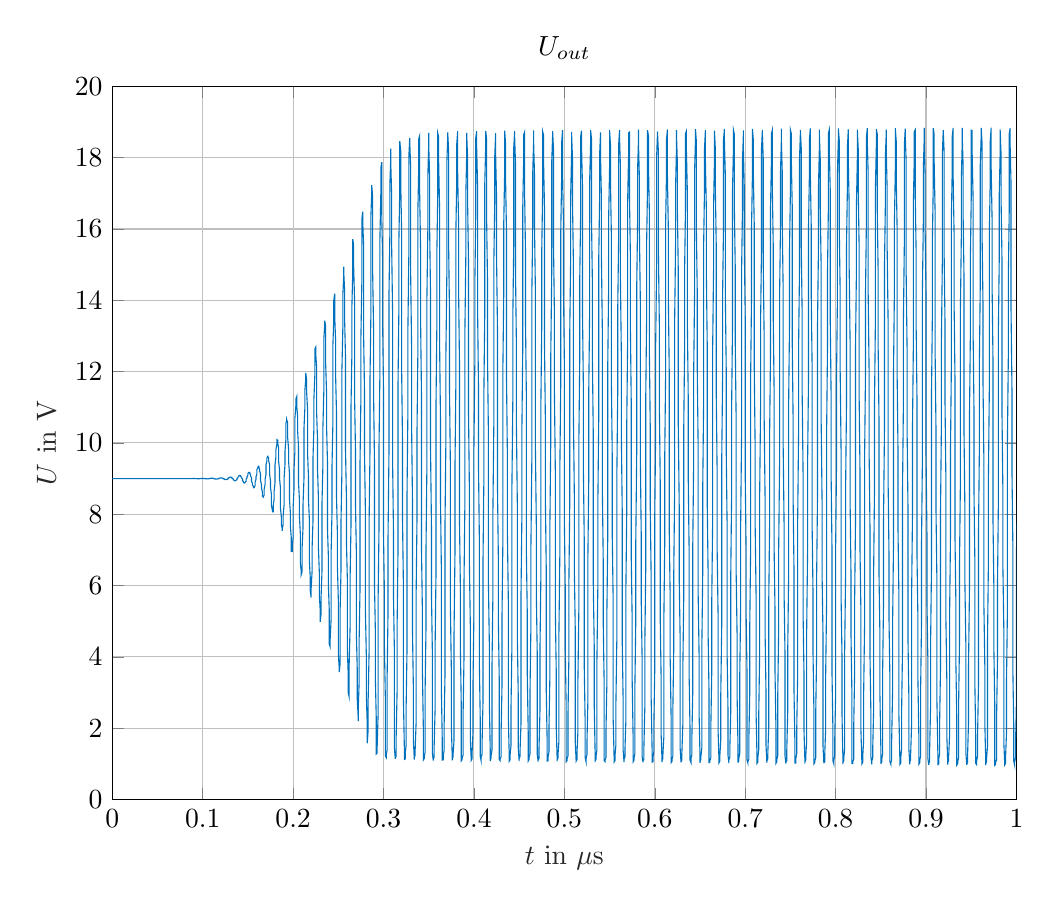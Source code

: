 % This file was created by matlab2tikz.
%
\definecolor{mycolor1}{rgb}{0.0,0.447,0.741}%
%
\begin{tikzpicture}

\begin{axis}[%
width=4.521in,
height=3.566in,
at={(0.758in,0.481in)},
scale only axis,
xmin=0,
xmax=1,
xlabel style={font=\color{white!15!black}},
xlabel={$t \text{ in } \mu\text{s}$},
ymin=0,
ymax=20,
ylabel style={font=\color{white!15!black}},
ylabel={$U \text{ in } \text{V}$},
axis background/.style={fill=white},
title style={font=\bfseries},
title={$U_{out}$},
xmajorgrids,
ymajorgrids
]
\addplot [color=mycolor1, forget plot]
  table[row sep=crcr]{%
0	9.0\\
0.0	9.0\\
0.001	9.0\\
0.001	9.0\\
0.002	9.0\\
0.002	9.0\\
0.002	9.0\\
0.003	9.0\\
0.003	9.0\\
0.004	9.0\\
0.004	9.0\\
0.004	9.0\\
0.005	9.0\\
0.005	9.0\\
0.006	9.0\\
0.006	9.0\\
0.006	9.0\\
0.007	9.0\\
0.007	9.0\\
0.008	9.0\\
0.008	9.0\\
0.008	9.0\\
0.009	9.0\\
0.009	9.0\\
0.01	9.0\\
0.01	9.0\\
0.01	9.0\\
0.011	9.0\\
0.011	9.0\\
0.012	9.0\\
0.012	9.0\\
0.012	9.0\\
0.013	9.0\\
0.013	9.0\\
0.014	9.0\\
0.014	9.0\\
0.014	9.0\\
0.015	9.0\\
0.015	9.0\\
0.016	9.0\\
0.016	9.0\\
0.016	9.0\\
0.017	9.0\\
0.017	9.0\\
0.018	9.0\\
0.018	9.0\\
0.018	9.0\\
0.019	9.0\\
0.019	9.0\\
0.02	9.0\\
0.02	9.0\\
0.02	9.0\\
0.021	9.0\\
0.021	9.0\\
0.022	9.0\\
0.022	9.0\\
0.022	9.0\\
0.023	9.0\\
0.023	9.0\\
0.024	9.0\\
0.024	9.0\\
0.024	9.0\\
0.025	9.0\\
0.025	9.0\\
0.026	9.0\\
0.026	9.0\\
0.026	9.0\\
0.027	9.0\\
0.027	9.0\\
0.028	9.0\\
0.028	9.0\\
0.028	9.0\\
0.029	9.0\\
0.029	9.0\\
0.03	9.0\\
0.03	9.0\\
0.03	9.0\\
0.031	9.0\\
0.031	9.0\\
0.032	9.0\\
0.032	9.0\\
0.032	9.0\\
0.033	9.0\\
0.033	9.0\\
0.034	9.0\\
0.034	9.0\\
0.034	9.0\\
0.035	9.0\\
0.035	9.0\\
0.036	9.0\\
0.036	9.0\\
0.036	9.0\\
0.037	9.0\\
0.037	9.0\\
0.038	9.0\\
0.038	9.0\\
0.038	9.0\\
0.039	9.0\\
0.039	9.0\\
0.04	9.0\\
0.04	9.0\\
0.04	9.0\\
0.041	9.0\\
0.041	9.0\\
0.042	9.0\\
0.042	9.0\\
0.042	9.0\\
0.043	9.0\\
0.043	9.0\\
0.044	9.0\\
0.044	9.0\\
0.044	9.0\\
0.045	9.0\\
0.045	9.0\\
0.046	9.0\\
0.046	9.0\\
0.046	9.0\\
0.047	9.0\\
0.047	9.0\\
0.048	9.0\\
0.048	9.0\\
0.048	9.0\\
0.049	9.0\\
0.049	9.0\\
0.05	9.0\\
0.05	9.0\\
0.05	9.0\\
0.051	9.0\\
0.051	9.0\\
0.052	9.0\\
0.052	9.0\\
0.052	9.0\\
0.053	9.0\\
0.053	9.0\\
0.054	9.0\\
0.054	9.0\\
0.054	9.0\\
0.055	9.0\\
0.055	9.0\\
0.056	9.0\\
0.056	9.0\\
0.056	9.0\\
0.057	9.0\\
0.057	9.0\\
0.058	9.0\\
0.058	9.0\\
0.058	9.0\\
0.059	9.0\\
0.059	9.0\\
0.06	9.0\\
0.06	9.0\\
0.06	9.0\\
0.061	9.0\\
0.061	9.0\\
0.062	9.0\\
0.062	9.0\\
0.062	9.0\\
0.063	9.0\\
0.063	9.0\\
0.064	9.0\\
0.064	9.0\\
0.064	9.0\\
0.065	9.0\\
0.065	9.0\\
0.066	9.0\\
0.066	9.0\\
0.066	9.0\\
0.067	9.0\\
0.067	9.0\\
0.068	9.0\\
0.068	9.0\\
0.068	9.001\\
0.069	9.001\\
0.069	9.001\\
0.07	9.0\\
0.07	9.0\\
0.07	9.0\\
0.071	9.0\\
0.071	9.0\\
0.072	9.0\\
0.072	9.0\\
0.072	9.0\\
0.073	8.999\\
0.073	8.999\\
0.074	8.999\\
0.074	8.999\\
0.074	8.999\\
0.075	8.999\\
0.075	8.999\\
0.076	9.0\\
0.076	9.0\\
0.076	9.0\\
0.077	9.0\\
0.077	9.0\\
0.078	9.001\\
0.078	9.001\\
0.078	9.001\\
0.079	9.001\\
0.079	9.001\\
0.08	9.001\\
0.08	9.001\\
0.08	9.001\\
0.081	9.001\\
0.081	9.0\\
0.082	9.0\\
0.082	9.0\\
0.082	8.999\\
0.083	8.999\\
0.083	8.999\\
0.084	8.998\\
0.084	8.998\\
0.084	8.998\\
0.085	8.998\\
0.085	8.999\\
0.086	8.999\\
0.086	8.999\\
0.086	9.0\\
0.087	9.0\\
0.087	9.001\\
0.088	9.001\\
0.088	9.002\\
0.088	9.002\\
0.089	9.002\\
0.089	9.002\\
0.09	9.002\\
0.09	9.002\\
0.09	9.002\\
0.091	9.002\\
0.091	9.001\\
0.092	9.0\\
0.092	9.0\\
0.092	8.999\\
0.093	8.998\\
0.093	8.998\\
0.094	8.997\\
0.094	8.997\\
0.094	8.997\\
0.095	8.997\\
0.095	8.997\\
0.096	8.997\\
0.096	8.998\\
0.096	8.999\\
0.097	8.999\\
0.097	9.0\\
0.098	9.001\\
0.098	9.002\\
0.098	9.003\\
0.099	9.004\\
0.099	9.005\\
0.1	9.005\\
0.1	9.005\\
0.1	9.004\\
0.101	9.004\\
0.101	9.003\\
0.102	9.002\\
0.102	9.001\\
0.102	8.999\\
0.103	8.998\\
0.103	8.996\\
0.104	8.995\\
0.104	8.994\\
0.104	8.993\\
0.105	8.993\\
0.105	8.993\\
0.106	8.994\\
0.106	8.995\\
0.106	8.996\\
0.107	8.997\\
0.107	8.999\\
0.108	9.001\\
0.108	9.003\\
0.108	9.005\\
0.109	9.007\\
0.109	9.009\\
0.11	9.01\\
0.11	9.01\\
0.11	9.01\\
0.111	9.009\\
0.111	9.008\\
0.112	9.006\\
0.112	9.003\\
0.112	9.001\\
0.113	8.998\\
0.113	8.995\\
0.114	8.992\\
0.114	8.99\\
0.114	8.988\\
0.115	8.986\\
0.115	8.986\\
0.116	8.986\\
0.116	8.987\\
0.116	8.989\\
0.117	8.992\\
0.117	8.996\\
0.118	8.999\\
0.118	9.004\\
0.118	9.008\\
0.119	9.012\\
0.119	9.015\\
0.12	9.018\\
0.12	9.02\\
0.12	9.02\\
0.121	9.02\\
0.121	9.018\\
0.122	9.015\\
0.122	9.011\\
0.122	9.006\\
0.123	9.0\\
0.123	8.994\\
0.124	8.988\\
0.124	8.982\\
0.124	8.977\\
0.125	8.974\\
0.125	8.971\\
0.126	8.971\\
0.126	8.972\\
0.126	8.974\\
0.127	8.979\\
0.127	8.985\\
0.128	8.992\\
0.128	9.001\\
0.128	9.009\\
0.129	9.018\\
0.129	9.026\\
0.13	9.033\\
0.13	9.038\\
0.13	9.041\\
0.131	9.042\\
0.131	9.04\\
0.132	9.036\\
0.132	9.029\\
0.132	9.02\\
0.133	9.01\\
0.133	8.998\\
0.134	8.985\\
0.134	8.973\\
0.134	8.962\\
0.135	8.952\\
0.135	8.945\\
0.136	8.94\\
0.136	8.939\\
0.136	8.942\\
0.137	8.949\\
0.137	8.959\\
0.138	8.972\\
0.138	8.988\\
0.138	9.005\\
0.139	9.023\\
0.139	9.041\\
0.14	9.056\\
0.14	9.07\\
0.14	9.08\\
0.141	9.085\\
0.141	9.086\\
0.142	9.081\\
0.142	9.072\\
0.142	9.057\\
0.143	9.038\\
0.143	9.016\\
0.144	8.991\\
0.144	8.965\\
0.144	8.94\\
0.145	8.917\\
0.145	8.898\\
0.146	8.883\\
0.146	8.876\\
0.146	8.876\\
0.147	8.883\\
0.147	8.898\\
0.148	8.921\\
0.148	8.949\\
0.148	8.983\\
0.149	9.019\\
0.149	9.055\\
0.15	9.09\\
0.15	9.121\\
0.15	9.147\\
0.151	9.165\\
0.151	9.174\\
0.152	9.173\\
0.152	9.163\\
0.152	9.142\\
0.153	9.111\\
0.153	9.072\\
0.154	9.025\\
0.154	8.974\\
0.154	8.921\\
0.155	8.869\\
0.155	8.822\\
0.156	8.784\\
0.156	8.757\\
0.156	8.744\\
0.157	8.746\\
0.157	8.765\\
0.158	8.8\\
0.158	8.849\\
0.158	8.909\\
0.159	8.979\\
0.159	9.052\\
0.16	9.125\\
0.16	9.194\\
0.16	9.253\\
0.161	9.3\\
0.161	9.332\\
0.162	9.346\\
0.162	9.341\\
0.162	9.318\\
0.163	9.275\\
0.163	9.214\\
0.164	9.137\\
0.164	9.044\\
0.164	8.943\\
0.165	8.837\\
0.165	8.732\\
0.166	8.638\\
0.166	8.561\\
0.166	8.508\\
0.167	8.484\\
0.167	8.492\\
0.168	8.534\\
0.168	8.607\\
0.168	8.709\\
0.169	8.833\\
0.169	8.972\\
0.17	9.116\\
0.17	9.256\\
0.17	9.383\\
0.171	9.491\\
0.171	9.572\\
0.172	9.623\\
0.172	9.641\\
0.172	9.624\\
0.173	9.576\\
0.173	9.498\\
0.174	9.394\\
0.174	9.267\\
0.174	9.115\\
0.175	8.941\\
0.175	8.754\\
0.176	8.565\\
0.176	8.389\\
0.176	8.238\\
0.177	8.128\\
0.177	8.07\\
0.178	8.069\\
0.178	8.131\\
0.178	8.252\\
0.179	8.425\\
0.179	8.641\\
0.18	8.883\\
0.18	9.136\\
0.18	9.386\\
0.181	9.611\\
0.181	9.807\\
0.182	9.958\\
0.182	10.055\\
0.182	10.094\\
0.183	10.071\\
0.183	9.991\\
0.184	9.857\\
0.184	9.681\\
0.184	9.474\\
0.185	9.249\\
0.185	9.007\\
0.186	8.741\\
0.186	8.458\\
0.186	8.176\\
0.187	7.922\\
0.187	7.716\\
0.188	7.582\\
0.188	7.534\\
0.188	7.58\\
0.189	7.723\\
0.189	7.954\\
0.19	8.259\\
0.19	8.617\\
0.19	9.0\\
0.191	9.391\\
0.191	9.756\\
0.192	10.089\\
0.192	10.355\\
0.192	10.546\\
0.193	10.647\\
0.193	10.654\\
0.194	10.566\\
0.194	10.391\\
0.194	10.142\\
0.195	9.833\\
0.195	9.491\\
0.196	9.134\\
0.196	8.784\\
0.196	8.417\\
0.197	8.034\\
0.197	7.663\\
0.198	7.338\\
0.198	7.096\\
0.198	6.962\\
0.199	6.955\\
0.199	7.085\\
0.2	7.344\\
0.2	7.72\\
0.2	8.184\\
0.201	8.706\\
0.201	9.247\\
0.202	9.78\\
0.202	10.28\\
0.202	10.697\\
0.203	11.023\\
0.203	11.226\\
0.204	11.299\\
0.204	11.236\\
0.204	11.045\\
0.205	10.738\\
0.205	10.337\\
0.206	9.878\\
0.206	9.374\\
0.206	8.877\\
0.207	8.41\\
0.207	7.935\\
0.208	7.452\\
0.208	7.004\\
0.208	6.637\\
0.209	6.395\\
0.209	6.309\\
0.21	6.397\\
0.21	6.659\\
0.21	7.085\\
0.211	7.642\\
0.211	8.297\\
0.212	8.988\\
0.212	9.705\\
0.212	10.383\\
0.213	10.975\\
0.213	11.463\\
0.214	11.796\\
0.214	11.963\\
0.214	11.951\\
0.215	11.764\\
0.215	11.415\\
0.216	10.937\\
0.216	10.352\\
0.216	9.706\\
0.217	9.053\\
0.217	8.422\\
0.218	7.847\\
0.218	7.262\\
0.218	6.692\\
0.219	6.198\\
0.219	5.839\\
0.22	5.661\\
0.22	5.692\\
0.22	5.943\\
0.221	6.404\\
0.221	7.047\\
0.222	7.822\\
0.222	8.67\\
0.222	9.576\\
0.223	10.431\\
0.223	11.221\\
0.224	11.877\\
0.224	12.356\\
0.224	12.632\\
0.225	12.685\\
0.225	12.515\\
0.226	12.136\\
0.226	11.577\\
0.226	10.873\\
0.227	10.09\\
0.227	9.265\\
0.228	8.461\\
0.228	7.744\\
0.228	7.058\\
0.229	6.374\\
0.229	5.757\\
0.23	5.283\\
0.23	5.012\\
0.23	4.985\\
0.231	5.221\\
0.231	5.713\\
0.232	6.445\\
0.232	7.33\\
0.232	8.348\\
0.233	9.426\\
0.233	10.47\\
0.234	11.464\\
0.234	12.289\\
0.234	12.922\\
0.235	13.309\\
0.235	13.429\\
0.236	13.276\\
0.236	12.865\\
0.236	12.228\\
0.237	11.403\\
0.237	10.478\\
0.238	9.477\\
0.238	8.501\\
0.238	7.612\\
0.239	6.82\\
0.239	6.025\\
0.24	5.291\\
0.24	4.71\\
0.24	4.356\\
0.241	4.278\\
0.241	4.506\\
0.242	5.037\\
0.242	5.851\\
0.242	6.868\\
0.243	8.056\\
0.243	9.301\\
0.244	10.556\\
0.244	11.736\\
0.244	12.729\\
0.245	13.513\\
0.245	14.004\\
0.246	14.183\\
0.246	14.037\\
0.246	13.584\\
0.247	12.857\\
0.247	11.91\\
0.248	10.829\\
0.248	9.649\\
0.248	8.502\\
0.249	7.438\\
0.249	6.528\\
0.25	5.623\\
0.25	4.78\\
0.25	4.106\\
0.251	3.684\\
0.251	3.574\\
0.252	3.809\\
0.252	4.392\\
0.252	5.301\\
0.253	6.463\\
0.253	7.817\\
0.254	9.244\\
0.254	10.708\\
0.254	12.065\\
0.255	13.226\\
0.255	14.146\\
0.256	14.727\\
0.256	14.946\\
0.256	14.79\\
0.257	14.276\\
0.257	13.438\\
0.258	12.365\\
0.258	11.101\\
0.258	9.756\\
0.259	8.426\\
0.259	7.202\\
0.26	6.17\\
0.26	5.158\\
0.26	4.217\\
0.261	3.465\\
0.261	2.998\\
0.262	2.877\\
0.262	3.14\\
0.262	3.795\\
0.263	4.82\\
0.263	6.135\\
0.264	7.657\\
0.264	9.293\\
0.264	10.956\\
0.265	12.473\\
0.265	13.808\\
0.266	14.831\\
0.266	15.482\\
0.266	15.717\\
0.267	15.525\\
0.267	14.926\\
0.268	13.967\\
0.268	12.726\\
0.268	11.283\\
0.269	9.772\\
0.269	8.261\\
0.27	6.887\\
0.27	5.741\\
0.27	4.619\\
0.271	3.593\\
0.271	2.788\\
0.272	2.304\\
0.272	2.2\\
0.272	2.513\\
0.273	3.259\\
0.273	4.416\\
0.274	5.905\\
0.274	7.601\\
0.274	9.445\\
0.275	11.291\\
0.275	12.975\\
0.276	14.461\\
0.276	15.567\\
0.276	16.262\\
0.277	16.484\\
0.277	16.227\\
0.278	15.514\\
0.278	14.415\\
0.278	12.997\\
0.279	11.37\\
0.279	9.679\\
0.28	7.997\\
0.28	6.49\\
0.28	5.24\\
0.281	4.017\\
0.281	2.918\\
0.282	2.092\\
0.282	1.634\\
0.282	1.579\\
0.283	1.946\\
0.283	2.794\\
0.284	4.095\\
0.284	5.754\\
0.284	7.652\\
0.285	9.707\\
0.285	11.706\\
0.286	13.576\\
0.286	15.162\\
0.286	16.336\\
0.287	17.047\\
0.287	17.23\\
0.288	16.883\\
0.288	16.041\\
0.288	14.769\\
0.289	13.169\\
0.289	11.365\\
0.29	9.478\\
0.29	7.651\\
0.29	6.031\\
0.291	4.684\\
0.291	3.371\\
0.292	2.225\\
0.292	1.454\\
0.292	1.279\\
0.293	1.305\\
0.293	1.515\\
0.294	2.377\\
0.294	3.785\\
0.294	5.563\\
0.295	7.633\\
0.295	9.846\\
0.296	11.999\\
0.296	14.029\\
0.296	15.713\\
0.297	16.972\\
0.297	17.707\\
0.298	17.874\\
0.298	17.467\\
0.298	16.526\\
0.299	15.131\\
0.299	13.369\\
0.3	11.428\\
0.3	9.381\\
0.3	7.423\\
0.301	5.702\\
0.301	4.256\\
0.302	2.854\\
0.302	1.671\\
0.302	1.219\\
0.303	1.177\\
0.303	1.243\\
0.304	1.396\\
0.304	2.07\\
0.304	3.449\\
0.305	5.272\\
0.305	7.402\\
0.306	9.676\\
0.306	11.957\\
0.306	14.085\\
0.307	15.856\\
0.307	17.217\\
0.308	18.029\\
0.308	18.251\\
0.308	17.873\\
0.309	16.934\\
0.309	15.509\\
0.31	13.706\\
0.31	11.69\\
0.31	9.554\\
0.311	7.516\\
0.311	5.719\\
0.312	4.185\\
0.312	2.687\\
0.312	1.461\\
0.313	1.144\\
0.313	1.157\\
0.314	1.217\\
0.314	1.33\\
0.314	1.779\\
0.315	3.035\\
0.315	4.807\\
0.316	6.935\\
0.316	9.225\\
0.316	11.579\\
0.317	13.795\\
0.317	15.676\\
0.318	17.177\\
0.318	18.117\\
0.318	18.464\\
0.319	18.194\\
0.319	17.339\\
0.32	15.956\\
0.32	14.199\\
0.32	12.15\\
0.321	9.987\\
0.321	7.872\\
0.322	5.983\\
0.322	4.39\\
0.322	2.813\\
0.323	1.484\\
0.323	1.126\\
0.324	1.139\\
0.324	1.194\\
0.324	1.281\\
0.325	1.528\\
0.325	2.574\\
0.326	4.239\\
0.326	6.299\\
0.326	8.602\\
0.327	11.0\\
0.327	13.261\\
0.328	15.299\\
0.328	16.929\\
0.328	18.036\\
0.329	18.553\\
0.329	18.446\\
0.33	17.733\\
0.33	16.472\\
0.33	14.777\\
0.331	12.758\\
0.331	10.595\\
0.332	8.42\\
0.332	6.427\\
0.332	4.773\\
0.333	3.139\\
0.333	1.689\\
0.334	1.137\\
0.334	1.122\\
0.334	1.172\\
0.335	1.242\\
0.335	1.4\\
0.336	2.135\\
0.336	3.641\\
0.336	5.593\\
0.337	7.855\\
0.337	10.256\\
0.338	12.582\\
0.338	14.75\\
0.338	16.52\\
0.339	17.816\\
0.339	18.528\\
0.34	18.617\\
0.34	18.084\\
0.34	16.978\\
0.341	15.397\\
0.341	13.438\\
0.342	11.305\\
0.342	9.089\\
0.342	7.009\\
0.343	5.258\\
0.343	3.598\\
0.344	2.049\\
0.344	1.195\\
0.344	1.106\\
0.345	1.15\\
0.345	1.211\\
0.346	1.321\\
0.346	1.758\\
0.346	3.043\\
0.347	4.877\\
0.347	7.067\\
0.348	9.428\\
0.348	11.829\\
0.348	14.086\\
0.349	15.985\\
0.349	17.474\\
0.35	18.393\\
0.35	18.698\\
0.35	18.371\\
0.351	17.449\\
0.351	16.006\\
0.352	14.155\\
0.352	12.059\\
0.352	9.829\\
0.353	7.685\\
0.353	5.798\\
0.354	4.143\\
0.354	2.524\\
0.354	1.314\\
0.355	1.095\\
0.355	1.13\\
0.356	1.184\\
0.356	1.267\\
0.356	1.492\\
0.357	2.499\\
0.357	4.172\\
0.358	6.26\\
0.358	8.575\\
0.358	10.997\\
0.359	13.324\\
0.359	15.358\\
0.36	17.035\\
0.36	18.156\\
0.36	18.686\\
0.361	18.581\\
0.361	17.859\\
0.362	16.575\\
0.362	14.87\\
0.362	12.823\\
0.363	10.619\\
0.363	8.422\\
0.364	6.406\\
0.364	4.727\\
0.364	3.06\\
0.365	1.589\\
0.365	1.107\\
0.366	1.112\\
0.366	1.16\\
0.366	1.228\\
0.367	1.372\\
0.367	2.038\\
0.368	3.505\\
0.368	5.458\\
0.368	7.723\\
0.369	10.147\\
0.369	12.496\\
0.37	14.683\\
0.37	16.504\\
0.37	17.827\\
0.371	18.583\\
0.371	18.706\\
0.372	18.201\\
0.372	17.115\\
0.372	15.536\\
0.373	13.585\\
0.373	11.432\\
0.374	9.203\\
0.374	7.097\\
0.374	5.318\\
0.375	3.643\\
0.375	2.063\\
0.376	1.184\\
0.376	1.095\\
0.376	1.139\\
0.377	1.197\\
0.377	1.299\\
0.378	1.667\\
0.378	2.897\\
0.378	4.705\\
0.379	6.869\\
0.379	9.253\\
0.38	11.646\\
0.38	13.939\\
0.38	15.892\\
0.381	17.416\\
0.381	18.389\\
0.382	18.743\\
0.382	18.464\\
0.382	17.581\\
0.383	16.169\\
0.383	14.327\\
0.384	12.245\\
0.384	10.009\\
0.384	7.841\\
0.385	5.915\\
0.385	4.247\\
0.386	2.61\\
0.386	1.333\\
0.386	1.085\\
0.387	1.118\\
0.387	1.171\\
0.388	1.249\\
0.388	1.445\\
0.388	2.361\\
0.389	3.987\\
0.389	6.051\\
0.39	8.357\\
0.39	10.783\\
0.39	13.146\\
0.391	15.209\\
0.391	16.926\\
0.392	18.106\\
0.392	18.693\\
0.392	18.644\\
0.393	17.974\\
0.393	16.743\\
0.394	15.045\\
0.394	13.041\\
0.394	10.82\\
0.395	8.621\\
0.395	6.568\\
0.396	4.865\\
0.396	3.186\\
0.396	1.681\\
0.397	1.11\\
0.397	1.1\\
0.398	1.148\\
0.398	1.213\\
0.398	1.342\\
0.399	1.921\\
0.399	3.328\\
0.4	5.254\\
0.4	7.489\\
0.4	9.899\\
0.401	12.292\\
0.401	14.484\\
0.402	16.365\\
0.402	17.738\\
0.402	18.556\\
0.403	18.74\\
0.403	18.293\\
0.404	17.252\\
0.404	15.725\\
0.404	13.8\\
0.405	11.641\\
0.405	9.416\\
0.406	7.283\\
0.406	5.469\\
0.406	3.795\\
0.407	2.19\\
0.407	1.207\\
0.408	1.084\\
0.408	1.126\\
0.408	1.183\\
0.409	1.277\\
0.409	1.579\\
0.41	2.736\\
0.41	4.506\\
0.41	6.636\\
0.411	9.024\\
0.411	11.415\\
0.412	13.721\\
0.412	15.734\\
0.412	17.292\\
0.413	18.333\\
0.413	18.749\\
0.414	18.531\\
0.414	17.703\\
0.414	16.335\\
0.415	14.53\\
0.415	12.456\\
0.416	10.228\\
0.416	8.041\\
0.416	6.077\\
0.417	4.408\\
0.417	2.756\\
0.418	1.388\\
0.418	1.079\\
0.418	1.106\\
0.419	1.158\\
0.419	1.232\\
0.42	1.405\\
0.42	2.228\\
0.42	3.8\\
0.421	5.823\\
0.421	8.132\\
0.422	10.546\\
0.422	12.926\\
0.422	15.037\\
0.423	16.779\\
0.423	18.027\\
0.424	18.673\\
0.424	18.686\\
0.424	18.074\\
0.425	16.893\\
0.425	15.225\\
0.426	13.252\\
0.426	11.044\\
0.426	8.829\\
0.427	6.751\\
0.427	5.023\\
0.428	3.339\\
0.428	1.804\\
0.428	1.122\\
0.429	1.088\\
0.429	1.135\\
0.43	1.198\\
0.43	1.315\\
0.43	1.815\\
0.431	3.162\\
0.431	5.052\\
0.432	7.259\\
0.432	9.664\\
0.432	12.084\\
0.433	14.285\\
0.433	16.208\\
0.434	17.639\\
0.434	18.512\\
0.434	18.758\\
0.435	18.37\\
0.435	17.386\\
0.436	15.892\\
0.436	13.999\\
0.436	11.85\\
0.437	9.636\\
0.437	7.477\\
0.438	5.622\\
0.438	3.951\\
0.438	2.327\\
0.439	1.237\\
0.439	1.074\\
0.44	1.114\\
0.44	1.169\\
0.44	1.257\\
0.441	1.511\\
0.441	2.592\\
0.442	4.313\\
0.442	6.429\\
0.442	8.786\\
0.443	11.204\\
0.443	13.517\\
0.444	15.571\\
0.444	17.174\\
0.444	18.268\\
0.445	18.744\\
0.445	18.585\\
0.446	17.808\\
0.446	16.49\\
0.446	14.726\\
0.447	12.652\\
0.447	10.442\\
0.448	8.235\\
0.448	6.239\\
0.448	4.565\\
0.449	2.897\\
0.449	1.462\\
0.45	1.077\\
0.45	1.095\\
0.45	1.145\\
0.451	1.216\\
0.451	1.372\\
0.452	2.111\\
0.452	3.633\\
0.452	5.62\\
0.453	7.924\\
0.453	10.318\\
0.454	12.704\\
0.454	14.872\\
0.454	16.637\\
0.455	17.945\\
0.455	18.647\\
0.456	18.717\\
0.456	18.16\\
0.456	17.026\\
0.457	15.397\\
0.457	13.438\\
0.458	11.248\\
0.458	9.021\\
0.458	6.924\\
0.459	5.169\\
0.459	3.484\\
0.46	1.925\\
0.46	1.139\\
0.46	1.078\\
0.461	1.123\\
0.461	1.184\\
0.462	1.292\\
0.462	1.724\\
0.462	3.014\\
0.463	4.86\\
0.463	7.061\\
0.464	9.452\\
0.464	11.882\\
0.464	14.115\\
0.465	16.054\\
0.465	17.544\\
0.466	18.466\\
0.466	18.767\\
0.466	18.434\\
0.467	17.5\\
0.467	16.033\\
0.468	14.192\\
0.468	12.049\\
0.468	9.826\\
0.469	7.655\\
0.469	5.762\\
0.47	4.094\\
0.47	2.457\\
0.47	1.27\\
0.471	1.066\\
0.471	1.103\\
0.472	1.157\\
0.472	1.24\\
0.472	1.462\\
0.473	2.467\\
0.473	4.151\\
0.474	6.229\\
0.474	8.577\\
0.474	11.015\\
0.475	13.318\\
0.475	15.413\\
0.476	17.066\\
0.476	18.206\\
0.476	18.734\\
0.477	18.628\\
0.477	17.902\\
0.478	16.626\\
0.478	14.891\\
0.478	12.831\\
0.479	10.637\\
0.479	8.417\\
0.48	6.39\\
0.48	4.703\\
0.48	3.026\\
0.481	1.554\\
0.481	1.078\\
0.482	1.084\\
0.482	1.133\\
0.482	1.201\\
0.483	1.345\\
0.483	2.011\\
0.484	3.486\\
0.484	5.447\\
0.484	7.723\\
0.485	10.129\\
0.485	12.52\\
0.486	14.717\\
0.486	16.518\\
0.486	17.865\\
0.487	18.618\\
0.487	18.741\\
0.488	18.233\\
0.488	17.142\\
0.488	15.559\\
0.489	13.601\\
0.489	11.439\\
0.49	9.196\\
0.49	7.083\\
0.49	5.299\\
0.491	3.616\\
0.491	2.037\\
0.492	1.157\\
0.492	1.068\\
0.492	1.112\\
0.493	1.171\\
0.493	1.273\\
0.494	1.647\\
0.494	2.886\\
0.494	4.698\\
0.495	6.886\\
0.495	9.25\\
0.496	11.679\\
0.496	13.965\\
0.496	15.906\\
0.497	17.453\\
0.497	18.42\\
0.498	18.772\\
0.498	18.488\\
0.498	17.598\\
0.499	16.164\\
0.499	14.345\\
0.5	12.225\\
0.5	9.993\\
0.5	7.815\\
0.501	5.889\\
0.501	4.225\\
0.502	2.579\\
0.502	1.306\\
0.502	1.058\\
0.503	1.092\\
0.503	1.145\\
0.504	1.224\\
0.504	1.425\\
0.504	2.359\\
0.505	3.999\\
0.505	6.065\\
0.506	8.397\\
0.506	10.841\\
0.506	13.161\\
0.507	15.269\\
0.507	16.969\\
0.508	18.143\\
0.508	18.722\\
0.508	18.663\\
0.509	17.983\\
0.509	16.737\\
0.51	15.037\\
0.51	12.998\\
0.51	10.8\\
0.511	8.577\\
0.511	6.528\\
0.512	4.825\\
0.512	3.146\\
0.512	1.644\\
0.513	1.082\\
0.513	1.074\\
0.514	1.122\\
0.514	1.188\\
0.514	1.321\\
0.515	1.926\\
0.515	3.357\\
0.516	5.293\\
0.516	7.543\\
0.516	9.967\\
0.517	12.34\\
0.517	14.569\\
0.518	16.414\\
0.518	17.793\\
0.518	18.59\\
0.519	18.759\\
0.519	18.295\\
0.52	17.243\\
0.52	15.691\\
0.52	13.745\\
0.521	11.603\\
0.521	9.357\\
0.522	7.228\\
0.522	5.413\\
0.522	3.733\\
0.523	2.137\\
0.523	1.175\\
0.524	1.058\\
0.524	1.101\\
0.524	1.159\\
0.525	1.255\\
0.525	1.584\\
0.526	2.774\\
0.526	4.556\\
0.526	6.725\\
0.527	9.089\\
0.527	11.517\\
0.528	13.828\\
0.528	15.795\\
0.528	17.369\\
0.529	18.378\\
0.529	18.774\\
0.53	18.532\\
0.53	17.681\\
0.53	16.292\\
0.531	14.473\\
0.531	12.388\\
0.532	10.142\\
0.532	7.962\\
0.532	6.001\\
0.533	4.337\\
0.533	2.682\\
0.534	1.342\\
0.534	1.052\\
0.534	1.082\\
0.535	1.134\\
0.535	1.21\\
0.536	1.395\\
0.536	2.269\\
0.536	3.873\\
0.537	5.926\\
0.537	8.231\\
0.538	10.666\\
0.538	13.031\\
0.538	15.127\\
0.539	16.88\\
0.539	18.087\\
0.54	18.709\\
0.54	18.692\\
0.54	18.049\\
0.541	16.831\\
0.541	15.169\\
0.542	13.145\\
0.542	10.939\\
0.542	8.717\\
0.543	6.649\\
0.543	4.93\\
0.544	3.251\\
0.544	1.726\\
0.544	1.088\\
0.545	1.064\\
0.545	1.111\\
0.546	1.176\\
0.546	1.301\\
0.546	1.854\\
0.547	3.245\\
0.547	5.154\\
0.548	7.399\\
0.548	9.825\\
0.548	12.2\\
0.549	14.435\\
0.549	16.323\\
0.55	17.722\\
0.55	18.564\\
0.55	18.772\\
0.551	18.346\\
0.551	17.329\\
0.552	15.8\\
0.552	13.88\\
0.552	11.735\\
0.553	9.493\\
0.553	7.349\\
0.554	5.511\\
0.554	3.837\\
0.554	2.228\\
0.555	1.191\\
0.555	1.049\\
0.556	1.091\\
0.556	1.148\\
0.556	1.24\\
0.557	1.532\\
0.557	2.68\\
0.558	4.442\\
0.558	6.579\\
0.558	8.957\\
0.559	11.368\\
0.559	13.697\\
0.56	15.702\\
0.56	17.292\\
0.56	18.341\\
0.561	18.774\\
0.561	18.569\\
0.562	17.751\\
0.562	16.392\\
0.562	14.584\\
0.563	12.519\\
0.563	10.278\\
0.564	8.085\\
0.564	6.1\\
0.564	4.433\\
0.565	2.772\\
0.565	1.381\\
0.566	1.048\\
0.566	1.072\\
0.566	1.123\\
0.567	1.197\\
0.567	1.371\\
0.568	2.193\\
0.568	3.767\\
0.568	5.802\\
0.569	8.098\\
0.569	10.531\\
0.57	12.92\\
0.57	15.025\\
0.57	16.797\\
0.571	18.041\\
0.571	18.696\\
0.572	18.714\\
0.572	18.105\\
0.572	16.925\\
0.573	15.264\\
0.573	13.275\\
0.574	11.059\\
0.574	8.844\\
0.574	6.754\\
0.575	5.018\\
0.575	3.338\\
0.576	1.798\\
0.576	1.094\\
0.576	1.055\\
0.577	1.101\\
0.577	1.164\\
0.578	1.284\\
0.578	1.795\\
0.578	3.153\\
0.579	5.048\\
0.579	7.272\\
0.58	9.682\\
0.58	12.092\\
0.58	14.317\\
0.581	16.242\\
0.581	17.666\\
0.582	18.541\\
0.582	18.783\\
0.582	18.389\\
0.583	17.395\\
0.583	15.9\\
0.584	13.997\\
0.584	11.844\\
0.584	9.611\\
0.585	7.452\\
0.585	5.592\\
0.586	3.924\\
0.586	2.303\\
0.586	1.207\\
0.587	1.041\\
0.587	1.081\\
0.588	1.137\\
0.588	1.226\\
0.588	1.493\\
0.589	2.602\\
0.589	4.343\\
0.59	6.461\\
0.59	8.846\\
0.59	11.248\\
0.591	13.578\\
0.591	15.624\\
0.592	17.222\\
0.592	18.309\\
0.592	18.773\\
0.593	18.599\\
0.593	17.809\\
0.594	16.472\\
0.594	14.686\\
0.594	12.621\\
0.595	10.388\\
0.595	8.184\\
0.596	6.185\\
0.596	4.511\\
0.596	2.843\\
0.597	1.42\\
0.597	1.044\\
0.598	1.063\\
0.598	1.113\\
0.598	1.186\\
0.599	1.35\\
0.599	2.131\\
0.6	3.68\\
0.6	5.69\\
0.6	7.996\\
0.601	10.417\\
0.601	12.813\\
0.602	14.949\\
0.602	16.72\\
0.602	18.003\\
0.603	18.685\\
0.603	18.733\\
0.604	18.151\\
0.604	16.995\\
0.604	15.343\\
0.605	13.378\\
0.605	11.168\\
0.606	8.942\\
0.606	6.842\\
0.606	5.091\\
0.607	3.408\\
0.607	1.858\\
0.608	1.1\\
0.608	1.046\\
0.608	1.092\\
0.609	1.154\\
0.609	1.269\\
0.61	1.747\\
0.61	3.077\\
0.61	4.959\\
0.611	7.165\\
0.611	9.575\\
0.612	12.005\\
0.612	14.224\\
0.612	16.168\\
0.613	17.624\\
0.613	18.521\\
0.614	18.791\\
0.614	18.424\\
0.614	17.457\\
0.615	15.974\\
0.615	14.086\\
0.616	11.935\\
0.616	9.713\\
0.616	7.54\\
0.617	5.66\\
0.617	3.993\\
0.618	2.363\\
0.618	1.22\\
0.618	1.034\\
0.619	1.072\\
0.619	1.128\\
0.62	1.215\\
0.62	1.464\\
0.62	2.538\\
0.621	4.257\\
0.621	6.376\\
0.622	8.738\\
0.622	11.164\\
0.622	13.489\\
0.623	15.557\\
0.623	17.174\\
0.624	18.282\\
0.624	18.772\\
0.624	18.623\\
0.625	17.854\\
0.625	16.54\\
0.626	14.776\\
0.626	12.7\\
0.626	10.483\\
0.627	8.266\\
0.627	6.254\\
0.628	4.575\\
0.628	2.906\\
0.628	1.458\\
0.629	1.04\\
0.629	1.054\\
0.63	1.104\\
0.63	1.175\\
0.63	1.333\\
0.631	2.081\\
0.631	3.611\\
0.632	5.604\\
0.632	7.916\\
0.632	10.318\\
0.633	12.713\\
0.633	14.889\\
0.634	16.66\\
0.634	17.972\\
0.634	18.676\\
0.635	18.748\\
0.635	18.188\\
0.636	17.05\\
0.636	15.415\\
0.636	13.449\\
0.637	11.251\\
0.637	9.016\\
0.638	6.911\\
0.638	5.148\\
0.638	3.465\\
0.639	1.905\\
0.639	1.104\\
0.64	1.038\\
0.64	1.083\\
0.64	1.145\\
0.641	1.256\\
0.641	1.708\\
0.642	3.018\\
0.642	4.879\\
0.642	7.092\\
0.643	9.493\\
0.643	11.93\\
0.644	14.167\\
0.644	16.106\\
0.644	17.591\\
0.645	18.506\\
0.645	18.797\\
0.646	18.451\\
0.646	17.504\\
0.646	16.023\\
0.647	14.17\\
0.647	12.015\\
0.648	9.784\\
0.648	7.607\\
0.648	5.712\\
0.649	4.046\\
0.649	2.41\\
0.65	1.23\\
0.65	1.026\\
0.65	1.064\\
0.651	1.119\\
0.651	1.204\\
0.652	1.442\\
0.652	2.49\\
0.652	4.2\\
0.653	6.297\\
0.653	8.659\\
0.654	11.105\\
0.654	13.41\\
0.654	15.499\\
0.655	17.141\\
0.655	18.264\\
0.656	18.771\\
0.656	18.642\\
0.656	17.892\\
0.657	16.593\\
0.657	14.838\\
0.658	12.762\\
0.658	10.558\\
0.658	8.332\\
0.659	6.307\\
0.659	4.623\\
0.66	2.949\\
0.66	1.49\\
0.66	1.037\\
0.661	1.046\\
0.661	1.096\\
0.662	1.166\\
0.662	1.319\\
0.662	2.043\\
0.663	3.561\\
0.663	5.542\\
0.664	7.843\\
0.664	10.26\\
0.664	12.653\\
0.665	14.842\\
0.665	16.626\\
0.666	17.948\\
0.666	18.67\\
0.666	18.759\\
0.667	18.217\\
0.667	17.091\\
0.668	15.48\\
0.668	13.499\\
0.668	11.322\\
0.669	9.073\\
0.669	6.963\\
0.67	5.19\\
0.67	3.507\\
0.67	1.941\\
0.671	1.106\\
0.671	1.03\\
0.672	1.075\\
0.672	1.136\\
0.672	1.245\\
0.673	1.68\\
0.673	2.976\\
0.674	4.826\\
0.674	7.042\\
0.674	9.422\\
0.675	11.855\\
0.675	14.132\\
0.676	16.052\\
0.676	17.568\\
0.676	18.495\\
0.677	18.803\\
0.677	18.472\\
0.678	17.537\\
0.678	16.064\\
0.678	14.214\\
0.679	12.073\\
0.679	9.832\\
0.68	7.655\\
0.68	5.749\\
0.68	4.084\\
0.681	2.45\\
0.681	1.236\\
0.682	1.019\\
0.682	1.056\\
0.682	1.11\\
0.683	1.195\\
0.683	1.426\\
0.684	2.455\\
0.684	4.148\\
0.684	6.252\\
0.685	8.608\\
0.685	11.06\\
0.686	13.373\\
0.686	15.457\\
0.686	17.12\\
0.687	18.249\\
0.687	18.772\\
0.688	18.656\\
0.688	17.92\\
0.688	16.623\\
0.689	14.885\\
0.689	12.814\\
0.69	10.6\\
0.69	8.376\\
0.69	6.344\\
0.691	4.655\\
0.691	2.981\\
0.692	1.512\\
0.692	1.033\\
0.692	1.038\\
0.693	1.088\\
0.693	1.157\\
0.694	1.308\\
0.694	2.017\\
0.694	3.524\\
0.695	5.501\\
0.695	7.791\\
0.696	10.229\\
0.696	12.596\\
0.696	14.803\\
0.697	16.608\\
0.697	17.934\\
0.698	18.668\\
0.698	18.768\\
0.698	18.237\\
0.699	17.121\\
0.699	15.519\\
0.7	13.533\\
0.7	11.367\\
0.7	9.116\\
0.701	7.0\\
0.701	5.216\\
0.702	3.535\\
0.702	1.963\\
0.702	1.106\\
0.703	1.022\\
0.703	1.067\\
0.704	1.128\\
0.704	1.236\\
0.704	1.66\\
0.705	2.945\\
0.705	4.792\\
0.706	7.003\\
0.706	9.39\\
0.706	11.822\\
0.707	14.109\\
0.707	16.037\\
0.708	17.552\\
0.708	18.49\\
0.708	18.808\\
0.709	18.486\\
0.709	17.56\\
0.71	16.107\\
0.71	14.237\\
0.71	12.118\\
0.711	9.862\\
0.711	7.689\\
0.712	5.771\\
0.712	4.107\\
0.712	2.47\\
0.713	1.239\\
0.713	1.013\\
0.714	1.048\\
0.714	1.103\\
0.714	1.186\\
0.715	1.414\\
0.715	2.433\\
0.716	4.122\\
0.716	6.23\\
0.716	8.568\\
0.717	11.014\\
0.717	13.364\\
0.718	15.417\\
0.718	17.109\\
0.718	18.241\\
0.719	18.775\\
0.719	18.666\\
0.72	17.936\\
0.72	16.638\\
0.72	14.915\\
0.721	12.847\\
0.721	10.621\\
0.722	8.401\\
0.722	6.364\\
0.722	4.672\\
0.723	3.0\\
0.723	1.523\\
0.724	1.028\\
0.724	1.031\\
0.724	1.08\\
0.725	1.15\\
0.725	1.299\\
0.726	2.001\\
0.726	3.5\\
0.726	5.479\\
0.727	7.77\\
0.727	10.215\\
0.728	12.581\\
0.728	14.779\\
0.728	16.604\\
0.729	17.924\\
0.729	18.669\\
0.73	18.775\\
0.73	18.249\\
0.73	17.139\\
0.731	15.534\\
0.731	13.558\\
0.732	11.382\\
0.732	9.135\\
0.732	7.014\\
0.733	5.228\\
0.733	3.55\\
0.734	1.973\\
0.734	1.103\\
0.734	1.015\\
0.735	1.06\\
0.735	1.121\\
0.736	1.228\\
0.736	1.649\\
0.736	2.932\\
0.737	4.772\\
0.737	6.979\\
0.738	9.387\\
0.738	11.795\\
0.738	14.093\\
0.739	16.039\\
0.739	17.547\\
0.74	18.492\\
0.74	18.813\\
0.74	18.495\\
0.741	17.572\\
0.741	16.121\\
0.742	14.245\\
0.742	12.135\\
0.742	9.879\\
0.743	7.701\\
0.743	5.778\\
0.744	4.109\\
0.744	2.478\\
0.744	1.237\\
0.745	1.006\\
0.745	1.041\\
0.746	1.096\\
0.746	1.179\\
0.746	1.406\\
0.747	2.424\\
0.747	4.113\\
0.748	6.223\\
0.748	8.562\\
0.748	11.006\\
0.749	13.37\\
0.749	15.419\\
0.75	17.106\\
0.75	18.244\\
0.75	18.779\\
0.751	18.672\\
0.751	17.944\\
0.752	16.657\\
0.752	14.911\\
0.752	12.867\\
0.753	10.624\\
0.753	8.412\\
0.754	6.367\\
0.754	4.674\\
0.754	3.0\\
0.755	1.524\\
0.755	1.022\\
0.756	1.024\\
0.756	1.074\\
0.756	1.143\\
0.757	1.293\\
0.757	1.996\\
0.758	3.495\\
0.758	5.484\\
0.758	7.764\\
0.759	10.199\\
0.759	12.597\\
0.76	14.767\\
0.76	16.61\\
0.76	17.927\\
0.761	18.674\\
0.761	18.78\\
0.762	18.254\\
0.762	17.136\\
0.762	15.545\\
0.763	13.567\\
0.763	11.375\\
0.764	9.135\\
0.764	7.011\\
0.764	5.224\\
0.765	3.549\\
0.765	1.97\\
0.766	1.097\\
0.766	1.009\\
0.766	1.054\\
0.767	1.114\\
0.767	1.222\\
0.768	1.646\\
0.768	2.932\\
0.768	4.775\\
0.769	6.984\\
0.769	9.403\\
0.77	11.802\\
0.77	14.09\\
0.77	16.055\\
0.771	17.548\\
0.771	18.499\\
0.772	18.818\\
0.772	18.498\\
0.772	17.573\\
0.773	16.119\\
0.773	14.244\\
0.774	12.124\\
0.774	9.872\\
0.774	7.691\\
0.775	5.769\\
0.775	4.102\\
0.776	2.47\\
0.776	1.23\\
0.776	1.0\\
0.777	1.035\\
0.777	1.089\\
0.778	1.173\\
0.778	1.403\\
0.778	2.428\\
0.779	4.12\\
0.779	6.224\\
0.78	8.585\\
0.78	11.016\\
0.78	13.381\\
0.781	15.444\\
0.781	17.113\\
0.782	18.255\\
0.782	18.785\\
0.782	18.675\\
0.783	17.942\\
0.783	16.652\\
0.784	14.895\\
0.784	12.857\\
0.784	10.615\\
0.785	8.398\\
0.785	6.354\\
0.786	4.661\\
0.786	2.988\\
0.786	1.513\\
0.787	1.016\\
0.787	1.018\\
0.788	1.067\\
0.788	1.137\\
0.788	1.289\\
0.789	2.001\\
0.789	3.507\\
0.79	5.504\\
0.79	7.78\\
0.79	10.218\\
0.791	12.632\\
0.791	14.785\\
0.792	16.625\\
0.792	17.944\\
0.792	18.683\\
0.793	18.783\\
0.793	18.251\\
0.794	17.134\\
0.794	15.525\\
0.794	13.553\\
0.795	11.351\\
0.795	9.122\\
0.796	6.992\\
0.796	5.207\\
0.796	3.529\\
0.797	1.955\\
0.797	1.089\\
0.798	1.002\\
0.798	1.047\\
0.798	1.108\\
0.799	1.218\\
0.799	1.651\\
0.8	2.946\\
0.8	4.803\\
0.8	7.01\\
0.801	9.419\\
0.801	11.843\\
0.802	14.111\\
0.802	16.082\\
0.802	17.567\\
0.803	18.511\\
0.803	18.823\\
0.804	18.495\\
0.804	17.56\\
0.804	16.103\\
0.805	14.232\\
0.805	12.09\\
0.806	9.849\\
0.806	7.662\\
0.806	5.747\\
0.807	4.083\\
0.807	2.445\\
0.808	1.219\\
0.808	0.993\\
0.808	1.029\\
0.809	1.084\\
0.809	1.169\\
0.81	1.404\\
0.81	2.444\\
0.81	4.145\\
0.811	6.256\\
0.811	8.629\\
0.812	11.044\\
0.812	13.4\\
0.812	15.484\\
0.813	17.13\\
0.813	18.273\\
0.814	18.793\\
0.814	18.673\\
0.814	17.932\\
0.815	16.632\\
0.815	14.871\\
0.816	12.82\\
0.816	10.583\\
0.816	8.361\\
0.817	6.324\\
0.817	4.633\\
0.818	2.964\\
0.818	1.492\\
0.818	1.008\\
0.819	1.012\\
0.819	1.062\\
0.82	1.132\\
0.82	1.287\\
0.82	2.017\\
0.821	3.534\\
0.821	5.53\\
0.822	7.829\\
0.822	10.261\\
0.822	12.675\\
0.823	14.836\\
0.823	16.647\\
0.824	17.969\\
0.824	18.695\\
0.824	18.784\\
0.825	18.241\\
0.825	17.114\\
0.826	15.484\\
0.826	13.529\\
0.826	11.317\\
0.827	9.08\\
0.827	6.955\\
0.828	5.174\\
0.828	3.496\\
0.828	1.927\\
0.829	1.078\\
0.829	0.997\\
0.83	1.042\\
0.83	1.103\\
0.83	1.215\\
0.831	1.666\\
0.831	2.976\\
0.832	4.847\\
0.832	7.049\\
0.832	9.464\\
0.833	11.906\\
0.833	14.146\\
0.834	16.118\\
0.834	17.6\\
0.834	18.529\\
0.835	18.827\\
0.835	18.487\\
0.836	17.54\\
0.836	16.074\\
0.836	14.192\\
0.837	12.04\\
0.837	9.81\\
0.838	7.619\\
0.838	5.709\\
0.838	4.045\\
0.839	2.408\\
0.839	1.203\\
0.84	0.987\\
0.84	1.023\\
0.84	1.079\\
0.841	1.165\\
0.841	1.409\\
0.842	2.473\\
0.842	4.187\\
0.842	6.308\\
0.843	8.678\\
0.843	11.111\\
0.844	13.454\\
0.844	15.535\\
0.844	17.17\\
0.845	18.297\\
0.845	18.802\\
0.846	18.668\\
0.846	17.912\\
0.846	16.597\\
0.847	14.84\\
0.847	12.761\\
0.848	10.535\\
0.848	8.307\\
0.848	6.277\\
0.849	4.591\\
0.849	2.923\\
0.85	1.46\\
0.85	0.999\\
0.85	1.006\\
0.851	1.057\\
0.851	1.128\\
0.852	1.288\\
0.852	2.043\\
0.852	3.58\\
0.853	5.581\\
0.853	7.9\\
0.854	10.313\\
0.854	12.719\\
0.854	14.903\\
0.855	16.682\\
0.855	18.001\\
0.856	18.71\\
0.856	18.783\\
0.856	18.223\\
0.857	17.081\\
0.857	15.439\\
0.858	13.468\\
0.858	11.26\\
0.858	9.016\\
0.859	6.9\\
0.859	5.128\\
0.86	3.447\\
0.86	1.886\\
0.86	1.065\\
0.861	0.991\\
0.861	1.037\\
0.862	1.099\\
0.862	1.214\\
0.862	1.688\\
0.863	3.02\\
0.863	4.896\\
0.864	7.122\\
0.864	9.536\\
0.864	11.983\\
0.865	14.221\\
0.865	16.165\\
0.866	17.643\\
0.866	18.551\\
0.866	18.831\\
0.867	18.472\\
0.867	17.51\\
0.868	16.016\\
0.868	14.147\\
0.868	11.98\\
0.869	9.741\\
0.869	7.557\\
0.87	5.658\\
0.87	3.993\\
0.87	2.36\\
0.871	1.184\\
0.871	0.981\\
0.872	1.018\\
0.872	1.074\\
0.872	1.163\\
0.873	1.421\\
0.873	2.515\\
0.874	4.252\\
0.874	6.371\\
0.874	8.748\\
0.875	11.202\\
0.875	13.51\\
0.876	15.595\\
0.876	17.223\\
0.876	18.328\\
0.877	18.813\\
0.877	18.658\\
0.878	17.881\\
0.878	16.557\\
0.878	14.78\\
0.879	12.687\\
0.879	10.47\\
0.88	8.239\\
0.88	6.216\\
0.88	4.534\\
0.881	2.864\\
0.881	1.419\\
0.882	0.989\\
0.882	1.001\\
0.882	1.052\\
0.883	1.125\\
0.883	1.291\\
0.884	2.081\\
0.884	3.642\\
0.884	5.654\\
0.885	7.981\\
0.885	10.406\\
0.886	12.802\\
0.886	14.98\\
0.886	16.746\\
0.887	18.04\\
0.887	18.728\\
0.888	18.778\\
0.888	18.197\\
0.888	17.038\\
0.889	15.39\\
0.889	13.386\\
0.89	11.189\\
0.89	8.935\\
0.89	6.828\\
0.891	5.067\\
0.891	3.386\\
0.892	1.834\\
0.892	1.049\\
0.892	0.986\\
0.893	1.032\\
0.893	1.095\\
0.894	1.214\\
0.894	1.721\\
0.894	3.077\\
0.895	4.97\\
0.895	7.218\\
0.896	9.617\\
0.896	12.053\\
0.896	14.318\\
0.897	16.215\\
0.897	17.694\\
0.898	18.577\\
0.898	18.834\\
0.898	18.451\\
0.899	17.467\\
0.899	15.949\\
0.9	14.067\\
0.9	11.901\\
0.9	9.65\\
0.901	7.476\\
0.901	5.591\\
0.902	3.925\\
0.902	2.305\\
0.902	1.162\\
0.903	0.975\\
0.903	1.014\\
0.904	1.07\\
0.904	1.162\\
0.904	1.44\\
0.905	2.571\\
0.905	4.322\\
0.906	6.466\\
0.906	8.848\\
0.906	11.309\\
0.907	13.61\\
0.907	15.668\\
0.908	17.288\\
0.908	18.363\\
0.908	18.824\\
0.909	18.643\\
0.909	17.843\\
0.91	16.49\\
0.91	14.707\\
0.91	12.602\\
0.911	10.374\\
0.911	8.15\\
0.912	6.139\\
0.912	4.463\\
0.912	2.797\\
0.913	1.371\\
0.913	0.98\\
0.914	0.997\\
0.914	1.048\\
0.914	1.123\\
0.915	1.298\\
0.915	2.13\\
0.916	3.719\\
0.916	5.748\\
0.916	8.074\\
0.917	10.526\\
0.917	12.887\\
0.918	15.066\\
0.918	16.823\\
0.918	18.088\\
0.919	18.748\\
0.919	18.771\\
0.92	18.162\\
0.92	16.979\\
0.92	15.313\\
0.921	13.289\\
0.921	11.098\\
0.922	8.842\\
0.922	6.743\\
0.922	4.992\\
0.923	3.312\\
0.923	1.771\\
0.924	1.032\\
0.924	0.981\\
0.924	1.028\\
0.925	1.093\\
0.925	1.217\\
0.926	1.763\\
0.926	3.151\\
0.926	5.065\\
0.927	7.327\\
0.927	9.734\\
0.928	12.164\\
0.928	14.424\\
0.928	16.304\\
0.929	17.751\\
0.929	18.607\\
0.93	18.835\\
0.93	18.423\\
0.93	17.412\\
0.931	15.886\\
0.931	13.964\\
0.932	11.806\\
0.932	9.542\\
0.932	7.38\\
0.933	5.512\\
0.933	3.843\\
0.934	2.232\\
0.934	1.136\\
0.934	0.969\\
0.935	1.01\\
0.935	1.067\\
0.936	1.162\\
0.936	1.47\\
0.936	2.641\\
0.937	4.416\\
0.937	6.585\\
0.938	8.958\\
0.938	11.411\\
0.938	13.736\\
0.939	15.74\\
0.939	17.36\\
0.94	18.403\\
0.94	18.834\\
0.94	18.622\\
0.941	17.793\\
0.941	16.405\\
0.942	14.616\\
0.942	12.501\\
0.942	10.257\\
0.943	8.043\\
0.943	6.048\\
0.944	4.375\\
0.944	2.722\\
0.944	1.32\\
0.945	0.971\\
0.945	0.993\\
0.946	1.045\\
0.946	1.122\\
0.946	1.309\\
0.947	2.192\\
0.947	3.807\\
0.948	5.861\\
0.948	8.2\\
0.948	10.662\\
0.949	13.011\\
0.949	15.162\\
0.95	16.911\\
0.95	18.139\\
0.95	18.77\\
0.951	18.759\\
0.951	18.119\\
0.952	16.905\\
0.952	15.218\\
0.952	13.181\\
0.953	10.976\\
0.953	8.727\\
0.954	6.639\\
0.954	4.903\\
0.954	3.225\\
0.955	1.698\\
0.955	1.014\\
0.956	0.977\\
0.956	1.025\\
0.956	1.091\\
0.957	1.222\\
0.957	1.816\\
0.958	3.24\\
0.958	5.183\\
0.958	7.444\\
0.959	9.88\\
0.959	12.282\\
0.96	14.538\\
0.96	16.407\\
0.96	17.818\\
0.961	18.641\\
0.961	18.833\\
0.962	18.387\\
0.962	17.345\\
0.962	15.796\\
0.963	13.845\\
0.963	11.69\\
0.964	9.422\\
0.964	7.269\\
0.964	5.419\\
0.965	3.751\\
0.965	2.145\\
0.966	1.109\\
0.966	0.964\\
0.966	1.006\\
0.967	1.065\\
0.967	1.164\\
0.968	1.511\\
0.968	2.726\\
0.968	4.529\\
0.969	6.719\\
0.969	9.098\\
0.97	11.547\\
0.97	13.874\\
0.97	15.853\\
0.971	17.438\\
0.971	18.45\\
0.972	18.844\\
0.972	18.595\\
0.972	17.732\\
0.973	16.328\\
0.973	14.493\\
0.974	12.385\\
0.974	10.123\\
0.974	7.923\\
0.975	5.943\\
0.975	4.278\\
0.976	2.626\\
0.976	1.271\\
0.976	0.962\\
0.977	0.989\\
0.977	1.042\\
0.978	1.122\\
0.978	1.325\\
0.978	2.267\\
0.979	3.916\\
0.979	6.001\\
0.98	8.34\\
0.98	10.795\\
0.98	13.164\\
0.981	15.267\\
0.981	17.007\\
0.982	18.196\\
0.982	18.792\\
0.982	18.743\\
0.983	18.065\\
0.983	16.811\\
0.984	15.116\\
0.984	13.061\\
0.984	10.834\\
0.985	8.594\\
0.985	6.519\\
0.986	4.8\\
0.986	3.126\\
0.986	1.615\\
0.987	0.995\\
0.987	0.973\\
0.988	1.022\\
0.988	1.09\\
0.988	1.23\\
0.989	1.88\\
0.989	3.348\\
0.99	5.307\\
0.99	7.593\\
0.99	10.045\\
0.991	12.429\\
0.991	14.659\\
0.992	16.521\\
0.992	17.887\\
0.992	18.677\\
0.993	18.828\\
0.993	18.342\\
0.994	17.266\\
0.994	15.684\\
0.994	13.716\\
0.995	11.544\\
0.995	9.283\\
0.996	7.137\\
0.996	5.313\\
0.996	3.638\\
0.997	2.049\\
0.997	1.081\\
0.998	0.96\\
0.998	1.003\\
0.998	1.063\\
0.999	1.168\\
0.999	1.563\\
1.0	2.825\\
1	4.663\\
1.0	6.859\\
1.001	9.269\\
1.001	11.7\\
1.002	14.017\\
1.002	15.984\\
1.002	17.525\\
1.003	18.501\\
1.003	18.852\\
1.004	18.561\\
1.004	17.66\\
1.004	16.224\\
1.005	14.356\\
1.005	12.245\\
1.006	9.977\\
1.006	7.784\\
1.006	5.827\\
1.007	4.164\\
1.007	2.521\\
1.008	1.222\\
1.008	0.954\\
1.008	0.986\\
1.009	1.04\\
1.009	1.124\\
1.01	1.347\\
1.01	2.357\\
1.01	4.043\\
1.011	6.158\\
1.011	8.501\\
1.012	10.957\\
1.012	13.335\\
1.012	15.4\\
1.013	17.109\\
1.013	18.263\\
1.014	18.814\\
1.014	18.721\\
1.014	18.001\\
1.015	16.717\\
1.015	14.976\\
1.016	12.923\\
1.016	10.674\\
1.016	8.449\\
1.017	6.386\\
1.017	4.683\\
1.018	3.011\\
1.018	1.523\\
1.018	0.977\\
1.019	0.97\\
1.019	1.02\\
1.02	1.09\\
1.02	1.242\\
1.02	1.958\\
1.021	3.468\\
1.021	5.465\\
1.022	7.761\\
1.022	10.209\\
1.022	12.609\\
1.023	14.799\\
1.023	16.643\\
1.024	17.965\\
1.024	18.714\\
1.024	18.819\\
1.025	18.289\\
1.025	17.166\\
1.026	15.565\\
1.026	13.578\\
1.026	11.377\\
1.027	9.124\\
1.027	6.99\\
1.028	5.193\\
1.028	3.52\\
1.028	1.942\\
1.029	1.052\\
1.029	0.956\\
1.03	1.001\\
1.03	1.062\\
1.03	1.174\\
1.031	1.627\\
1.031	2.942\\
1.032	4.804\\
1.032	7.03\\
1.032	9.461\\
1.033	11.869\\
1.033	14.164\\
1.034	16.125\\
1.034	17.615\\
1.034	18.553\\
1.035	18.857\\
1.035	18.519\\
1.036	17.575\\
1.036	16.103\\
1.036	14.207\\
1.037	12.076\\
1.037	9.812\\
1.038	7.624\\
1.038	5.7\\
1.038	4.031\\
1.039	2.405\\
1.039	1.176\\
1.04	0.948\\
1.04	0.983\\
1.04	1.039\\
1.041	1.127\\
1.041	1.379\\
1.042	2.462\\
1.042	4.187\\
1.042	6.319\\
1.043	8.696\\
1.043	11.143\\
1.044	13.509\\
1.044	15.559\\
1.044	17.217\\
1.045	18.333\\
1.045	18.834\\
1.046	18.692\\
1.046	17.926\\
1.046	16.605\\
1.047	14.822\\
1.047	12.762\\
1.048	10.503\\
1.048	8.282\\
1.048	6.24\\
1.049	4.552\\
1.049	2.884\\
1.05	1.426\\
1.05	0.961\\
1.05	0.967\\
1.051	1.018\\
1.051	1.091\\
1.052	1.258\\
1.052	2.048\\
1.052	3.607\\
1.053	5.642\\
1.053	7.943\\
1.054	10.397\\
1.054	12.81\\
1.054	14.951\\
1.055	16.77\\
1.055	18.053\\
1.056	18.75\\
1.056	18.805\\
1.056	18.225\\
1.057	17.06\\
1.057	15.418\\
1.058	13.411\\
1.058	11.193\\
1.058	8.953\\
1.059	6.829\\
1.059	5.059\\
1.06	3.384\\
1.06	1.827\\
1.06	1.022\\
1.061	0.953\\
1.061	0.999\\
1.062	1.063\\
1.062	1.183\\
1.062	1.703\\
1.063	3.072\\
1.063	4.977\\
1.064	7.223\\
1.064	9.657\\
1.064	12.076\\
1.065	14.338\\
1.065	16.274\\
1.066	17.717\\
1.066	18.607\\
1.066	18.858\\
1.067	18.468\\
1.067	17.474\\
1.068	15.964\\
1.068	14.052\\
1.068	11.886\\
1.069	9.628\\
1.069	7.449\\
1.07	5.56\\
1.07	3.896\\
1.07	2.274\\
1.071	1.131\\
1.071	0.942\\
1.072	0.981\\
1.072	1.038\\
1.072	1.132\\
1.073	1.428\\
1.073	2.584\\
1.074	4.356\\
1.074	6.51\\
1.074	8.913\\
1.075	11.336\\
1.075	13.682\\
1.076	15.73\\
1.076	17.33\\
1.076	18.405\\
1.077	18.851\\
1.077	18.655\\
1.078	17.839\\
1.078	16.474\\
1.078	14.656\\
1.079	12.572\\
1.079	10.315\\
1.08	8.095\\
1.08	6.082\\
1.08	4.407\\
1.081	2.749\\
1.081	1.328\\
1.082	0.947\\
1.082	0.965\\
1.082	1.017\\
1.083	1.094\\
1.083	1.279\\
1.084	2.155\\
1.084	3.768\\
1.084	5.824\\
1.085	8.16\\
1.085	10.611\\
1.086	13.018\\
1.086	15.139\\
1.086	16.902\\
1.087	18.145\\
1.087	18.785\\
1.088	18.783\\
1.088	18.149\\
1.088	16.941\\
1.089	15.245\\
1.089	13.24\\
1.09	10.997\\
1.09	8.76\\
1.09	6.656\\
1.091	4.912\\
1.091	3.234\\
1.092	1.704\\
1.092	0.994\\
1.092	0.95\\
1.093	0.998\\
1.093	1.064\\
1.094	1.196\\
1.094	1.793\\
1.094	3.221\\
1.095	5.171\\
1.095	7.426\\
1.096	9.868\\
1.096	12.305\\
1.096	14.513\\
1.097	16.428\\
1.097	17.828\\
1.098	18.66\\
1.098	18.853\\
1.098	18.407\\
1.099	17.36\\
1.099	15.813\\
1.1	13.867\\
1.1	11.679\\
1.1	9.433\\
1.101	7.262\\
1.101	5.409\\
1.102	3.741\\
1.102	2.134\\
1.102	1.088\\
1.103	0.938\\
1.103	0.98\\
1.104	1.039\\
1.104	1.139\\
1.104	1.497\\
1.105	2.723\\
1.105	4.535\\
1.106	6.725\\
1.106	9.138\\
1.106	11.569\\
1.107	13.887\\
1.107	15.907\\
1.108	17.457\\
1.108	18.477\\
1.108	18.865\\
1.109	18.609\\
1.109	17.738\\
1.11	16.324\\
1.11	14.486\\
1.11	12.36\\
1.111	10.106\\
1.111	7.892\\
1.112	5.914\\
1.112	4.249\\
1.112	2.599\\
1.113	1.245\\
1.113	0.936\\
1.114	0.963\\
1.114	1.017\\
1.114	1.098\\
1.115	1.308\\
1.115	2.277\\
1.116	3.948\\
1.116	6.028\\
1.116	8.401\\
1.117	10.831\\
1.117	13.219\\
1.118	15.339\\
1.118	17.037\\
1.118	18.238\\
1.119	18.817\\
1.119	18.754\\
1.12	18.062\\
1.12	16.803\\
1.12	15.064\\
1.121	13.03\\
1.121	10.787\\
1.122	8.546\\
1.122	6.469\\
1.122	4.751\\
1.123	3.076\\
1.123	1.574\\
1.124	0.967\\
1.124	0.948\\
1.124	0.997\\
1.125	1.066\\
1.125	1.213\\
1.126	1.898\\
1.126	3.388\\
1.126	5.372\\
1.127	7.664\\
1.127	10.109\\
1.128	12.546\\
1.128	14.728\\
1.128	16.586\\
1.129	17.943\\
1.129	18.712\\
1.13	18.842\\
1.13	18.334\\
1.13	17.237\\
1.131	15.627\\
1.131	13.679\\
1.132	11.459\\
1.132	9.214\\
1.132	7.061\\
1.133	5.245\\
1.133	3.571\\
1.134	1.987\\
1.134	1.047\\
1.134	0.935\\
1.135	0.979\\
1.135	1.04\\
1.136	1.149\\
1.136	1.582\\
1.136	2.88\\
1.137	4.745\\
1.137	6.949\\
1.138	9.373\\
1.138	11.826\\
1.138	14.089\\
1.139	16.088\\
1.139	17.593\\
1.14	18.55\\
1.14	18.872\\
1.14	18.552\\
1.141	17.619\\
1.141	16.166\\
1.142	14.285\\
1.142	12.13\\
1.142	9.887\\
1.143	7.678\\
1.143	5.739\\
1.144	4.076\\
1.144	2.436\\
1.144	1.176\\
1.145	0.928\\
1.145	0.962\\
1.146	1.017\\
1.146	1.104\\
1.146	1.35\\
1.147	2.418\\
1.147	4.136\\
1.148	6.267\\
1.148	8.654\\
1.148	11.089\\
1.149	13.452\\
1.149	15.545\\
1.15	17.191\\
1.15	18.331\\
1.15	18.845\\
1.151	18.715\\
1.151	17.961\\
1.152	16.645\\
1.152	14.88\\
1.152	12.797\\
1.153	10.554\\
1.153	8.316\\
1.154	6.27\\
1.154	4.576\\
1.154	2.912\\
1.155	1.44\\
1.155	0.945\\
1.156	0.946\\
1.156	0.997\\
1.156	1.07\\
1.157	1.235\\
1.157	2.019\\
1.158	3.578\\
1.158	5.599\\
1.158	7.928\\
1.159	10.358\\
1.159	12.776\\
1.16	14.959\\
1.16	16.744\\
1.16	18.059\\
1.161	18.76\\
1.161	18.822\\
1.162	18.249\\
1.162	17.092\\
1.162	15.432\\
1.163	13.451\\
1.163	11.227\\
1.164	8.973\\
1.164	6.846\\
1.164	5.068\\
1.165	3.39\\
1.165	1.834\\
1.166	1.009\\
1.166	0.932\\
1.166	0.979\\
1.167	1.042\\
1.167	1.163\\
1.168	1.684\\
1.168	3.055\\
1.168	4.962\\
1.169	7.206\\
1.169	9.64\\
1.17	12.096\\
1.17	14.33\\
1.17	16.273\\
1.171	17.733\\
1.171	18.619\\
1.172	18.873\\
1.172	18.484\\
1.172	17.492\\
1.173	15.974\\
1.173	14.074\\
1.174	11.888\\
1.174	9.641\\
1.174	7.451\\
1.175	5.555\\
1.175	3.89\\
1.176	2.266\\
1.176	1.117\\
1.176	0.922\\
1.177	0.961\\
1.177	1.019\\
1.178	1.113\\
1.178	1.415\\
1.178	2.58\\
1.179	4.359\\
1.179	6.514\\
1.18	8.912\\
1.18	11.373\\
1.18	13.684\\
1.181	15.755\\
1.181	17.353\\
1.182	18.424\\
1.182	18.867\\
1.182	18.666\\
1.183	17.843\\
1.183	16.478\\
1.184	14.666\\
1.184	12.547\\
1.184	10.311\\
1.185	8.075\\
1.185	6.063\\
1.186	4.387\\
1.186	2.726\\
1.186	1.31\\
1.187	0.928\\
1.187	0.945\\
1.188	0.998\\
1.188	1.075\\
1.188	1.265\\
1.189	2.159\\
1.189	3.788\\
1.19	5.843\\
1.19	8.206\\
1.19	10.639\\
1.191	13.035\\
1.191	15.194\\
1.192	16.925\\
1.192	18.174\\
1.192	18.804\\
1.193	18.793\\
1.193	18.149\\
1.194	16.929\\
1.194	15.235\\
1.194	13.2\\
1.195	10.972\\
1.195	8.717\\
1.196	6.62\\
1.196	4.878\\
1.196	3.203\\
1.197	1.675\\
1.197	0.973\\
1.198	0.931\\
1.198	0.979\\
1.198	1.046\\
1.199	1.182\\
1.199	1.803\\
1.2	3.25\\
1.2	5.202\\
1.2	7.491\\
1.201	9.917\\
1.201	12.358\\
1.202	14.591\\
1.202	16.454\\
1.202	17.872\\
1.203	18.686\\
1.203	18.865\\
1.204	18.403\\
1.204	17.345\\
1.204	15.763\\
1.205	13.835\\
1.205	11.636\\
1.206	9.375\\
1.206	7.208\\
1.206	5.361\\
1.207	3.689\\
1.207	2.093\\
1.208	1.063\\
1.208	0.919\\
1.208	0.962\\
1.209	1.021\\
1.209	1.125\\
1.21	1.508\\
1.21	2.761\\
1.21	4.594\\
1.211	6.787\\
1.211	9.204\\
1.212	11.672\\
1.212	13.949\\
1.212	15.966\\
1.213	17.518\\
1.213	18.513\\
1.214	18.881\\
1.214	18.604\\
1.214	17.714\\
1.215	16.282\\
1.215	14.431\\
1.216	12.284\\
1.216	10.041\\
1.216	7.822\\
1.217	5.85\\
1.217	4.185\\
1.218	2.535\\
1.218	1.209\\
1.218	0.916\\
1.219	0.945\\
1.219	1.0\\
1.22	1.083\\
1.22	1.307\\
1.22	2.319\\
1.221	4.013\\
1.221	6.118\\
1.222	8.487\\
1.222	10.949\\
1.222	13.302\\
1.223	15.432\\
1.223	17.114\\
1.224	18.287\\
1.224	18.842\\
1.224	18.752\\
1.225	18.034\\
1.225	16.749\\
1.226	15.012\\
1.226	12.93\\
1.226	10.706\\
1.227	8.45\\
1.227	6.383\\
1.228	4.674\\
1.228	3.002\\
1.228	1.512\\
1.229	0.942\\
1.229	0.93\\
1.23	0.98\\
1.23	1.051\\
1.23	1.206\\
1.231	1.94\\
1.231	3.466\\
1.232	5.467\\
1.232	7.793\\
1.232	10.22\\
1.233	12.642\\
1.233	14.856\\
1.234	16.662\\
1.234	18.01\\
1.234	18.747\\
1.235	18.846\\
1.235	18.307\\
1.236	17.179\\
1.236	15.554\\
1.236	13.567\\
1.237	11.358\\
1.237	9.093\\
1.238	6.955\\
1.238	5.154\\
1.238	3.478\\
1.239	1.908\\
1.239	1.015\\
1.24	0.917\\
1.24	0.962\\
1.24	1.025\\
1.241	1.14\\
1.241	1.622\\
1.242	2.962\\
1.242	4.848\\
1.242	7.091\\
1.243	9.51\\
1.243	11.966\\
1.244	14.24\\
1.244	16.175\\
1.244	17.683\\
1.245	18.599\\
1.245	18.886\\
1.246	18.529\\
1.246	17.564\\
1.246	16.058\\
1.247	14.185\\
1.247	12.012\\
1.248	9.75\\
1.248	7.552\\
1.248	5.632\\
1.249	3.97\\
1.249	2.34\\
1.25	1.13\\
1.25	0.909\\
1.25	0.946\\
1.251	1.002\\
1.251	1.093\\
1.252	1.371\\
1.252	2.503\\
1.252	4.262\\
1.253	6.406\\
1.253	8.801\\
1.254	11.275\\
1.254	13.59\\
1.254	15.67\\
1.255	17.305\\
1.255	18.398\\
1.256	18.871\\
1.256	18.698\\
1.256	17.903\\
1.257	16.555\\
1.257	14.758\\
1.258	12.646\\
1.258	10.412\\
1.258	8.171\\
1.259	6.139\\
1.259	4.456\\
1.26	2.79\\
1.26	1.352\\
1.26	0.919\\
1.261	0.93\\
1.261	0.982\\
1.262	1.058\\
1.262	1.239\\
1.262	2.099\\
1.263	3.704\\
1.263	5.758\\
1.264	8.096\\
1.264	10.555\\
1.264	12.942\\
1.265	15.124\\
1.265	16.879\\
1.266	18.145\\
1.266	18.802\\
1.266	18.815\\
1.267	18.194\\
1.267	16.994\\
1.268	15.319\\
1.268	13.279\\
1.268	11.07\\
1.269	8.8\\
1.269	6.692\\
1.27	4.935\\
1.27	3.261\\
1.27	1.721\\
1.271	0.971\\
1.271	0.916\\
1.272	0.964\\
1.272	1.03\\
1.272	1.161\\
1.273	1.756\\
1.273	3.184\\
1.274	5.126\\
1.274	7.415\\
1.274	9.833\\
1.275	12.275\\
1.275	14.536\\
1.276	16.408\\
1.276	17.844\\
1.276	18.678\\
1.277	18.879\\
1.277	18.438\\
1.278	17.397\\
1.278	15.838\\
1.278	13.9\\
1.279	11.713\\
1.279	9.443\\
1.28	7.272\\
1.28	5.408\\
1.28	3.738\\
1.281	2.137\\
1.281	1.065\\
1.282	0.905\\
1.282	0.946\\
1.282	1.006\\
1.283	1.107\\
1.283	1.473\\
1.284	2.71\\
1.284	4.529\\
1.284	6.728\\
1.285	9.134\\
1.285	11.601\\
1.286	13.907\\
1.286	15.912\\
1.286	17.494\\
1.287	18.503\\
1.287	18.889\\
1.288	18.63\\
1.288	17.754\\
1.288	16.325\\
1.289	14.5\\
1.289	12.355\\
1.29	10.097\\
1.29	7.876\\
1.29	5.891\\
1.291	4.224\\
1.291	2.574\\
1.292	1.219\\
1.292	0.904\\
1.292	0.931\\
1.293	0.985\\
1.293	1.067\\
1.294	1.285\\
1.294	2.28\\
1.294	3.966\\
1.295	6.061\\
1.295	8.433\\
1.296	10.908\\
1.296	13.253\\
1.296	15.389\\
1.297	17.096\\
1.297	18.278\\
1.298	18.846\\
1.298	18.771\\
1.298	18.066\\
1.299	16.794\\
1.299	15.054\\
1.3	12.976\\
1.3	10.754\\
1.3	8.497\\
1.301	6.42\\
1.301	4.702\\
1.302	3.029\\
1.302	1.533\\
1.302	0.934\\
1.303	0.916\\
1.303	0.966\\
1.304	1.036\\
1.304	1.189\\
1.304	1.912\\
1.305	3.429\\
1.305	5.431\\
1.306	7.741\\
1.306	10.192\\
1.306	12.607\\
1.307	14.832\\
1.307	16.651\\
1.308	18.002\\
1.308	18.75\\
1.308	18.859\\
1.309	18.329\\
1.309	17.207\\
1.31	15.594\\
1.31	13.595\\
1.31	11.404\\
1.311	9.125\\
1.311	6.984\\
1.312	5.173\\
1.312	3.498\\
1.312	1.924\\
1.313	1.008\\
1.313	0.903\\
1.314	0.948\\
1.314	1.011\\
1.314	1.125\\
1.315	1.602\\
1.315	2.939\\
1.316	4.823\\
1.316	7.072\\
1.316	9.479\\
1.317	11.935\\
1.317	14.234\\
1.318	16.164\\
1.318	17.68\\
1.318	18.601\\
1.319	18.896\\
1.319	18.545\\
1.32	17.585\\
1.32	16.089\\
1.32	14.201\\
1.321	12.036\\
1.321	9.766\\
1.322	7.57\\
1.322	5.642\\
1.322	3.98\\
1.323	2.352\\
1.323	1.125\\
1.324	0.896\\
1.324	0.932\\
1.324	0.988\\
1.325	1.079\\
1.325	1.357\\
1.326	2.488\\
1.326	4.243\\
1.326	6.399\\
1.327	8.791\\
1.327	11.264\\
1.328	13.596\\
1.328	15.663\\
1.328	17.311\\
1.329	18.403\\
1.329	18.88\\
1.33	18.71\\
1.33	17.916\\
1.33	16.559\\
1.331	14.781\\
1.331	12.666\\
1.332	10.416\\
1.332	8.176\\
1.332	6.141\\
1.333	4.456\\
1.333	2.792\\
1.334	1.349\\
1.334	0.907\\
1.334	0.917\\
1.335	0.969\\
1.335	1.045\\
1.336	1.227\\
1.336	2.091\\
1.336	3.704\\
1.337	5.751\\
1.337	8.098\\
1.338	10.571\\
1.338	12.94\\
1.338	15.124\\
1.339	16.895\\
1.339	18.156\\
1.34	18.812\\
1.34	18.824\\
1.34	18.202\\
1.341	17.003\\
1.341	15.319\\
1.342	13.274\\
1.342	11.066\\
1.342	8.798\\
1.343	6.685\\
1.343	4.925\\
1.344	3.249\\
1.344	1.712\\
1.344	0.959\\
1.345	0.903\\
1.345	0.951\\
1.346	1.017\\
1.346	1.15\\
1.346	1.754\\
1.347	3.194\\
1.347	5.137\\
1.348	7.42\\
1.348	9.86\\
1.348	12.296\\
1.349	14.559\\
1.349	16.434\\
1.35	17.86\\
1.35	18.692\\
1.35	18.888\\
1.351	18.441\\
1.351	17.395\\
1.352	15.837\\
1.352	13.88\\
1.352	11.707\\
1.353	9.423\\
1.353	7.256\\
1.354	5.388\\
1.354	3.717\\
1.354	2.118\\
1.355	1.051\\
1.355	0.892\\
1.356	0.934\\
1.356	0.993\\
1.356	1.096\\
1.357	1.474\\
1.357	2.723\\
1.358	4.548\\
1.358	6.762\\
1.358	9.157\\
1.359	11.623\\
1.359	13.953\\
1.36	15.934\\
1.36	17.521\\
1.36	18.52\\
1.361	18.9\\
1.361	18.631\\
1.362	17.747\\
1.362	16.311\\
1.362	14.47\\
1.363	12.329\\
1.363	10.061\\
1.364	7.844\\
1.364	5.861\\
1.364	4.195\\
1.365	2.549\\
1.365	1.2\\
1.366	0.891\\
1.366	0.918\\
1.366	0.973\\
1.367	1.056\\
1.367	1.281\\
1.368	2.298\\
1.368	3.991\\
1.368	6.105\\
1.369	8.478\\
1.369	10.957\\
1.37	13.309\\
1.37	15.428\\
1.37	17.135\\
1.371	18.301\\
1.371	18.861\\
1.372	18.772\\
1.372	18.055\\
1.372	16.765\\
1.373	15.029\\
1.373	12.946\\
1.374	10.706\\
1.374	8.452\\
1.374	6.378\\
1.375	4.664\\
1.375	2.994\\
1.376	1.502\\
1.376	0.919\\
1.376	0.904\\
1.377	0.954\\
1.377	1.025\\
1.378	1.183\\
1.378	1.931\\
1.378	3.472\\
1.379	5.475\\
1.379	7.796\\
1.38	10.264\\
1.38	12.654\\
1.38	14.879\\
1.381	16.704\\
1.381	18.036\\
1.382	18.77\\
1.382	18.863\\
1.382	18.317\\
1.383	17.183\\
1.383	15.552\\
1.384	13.542\\
1.384	11.349\\
1.384	9.072\\
1.385	6.931\\
1.385	5.125\\
1.386	3.45\\
1.386	1.882\\
1.386	0.989\\
1.387	0.891\\
1.387	0.937\\
1.388	1.0\\
1.388	1.118\\
1.388	1.622\\
1.389	2.979\\
1.389	4.881\\
1.39	7.133\\
1.39	9.561\\
1.39	12.011\\
1.391	14.307\\
1.391	16.231\\
1.392	17.723\\
1.392	18.629\\
1.392	18.904\\
1.393	18.533\\
1.393	17.555\\
1.394	16.051\\
1.394	14.134\\
1.394	11.98\\
1.395	9.695\\
1.395	7.506\\
1.396	5.584\\
1.396	3.922\\
1.396	2.299\\
1.397	1.099\\
1.397	0.883\\
1.398	0.92\\
1.398	0.978\\
1.398	1.071\\
1.399	1.371\\
1.399	2.534\\
1.4	4.309\\
1.4	6.486\\
1.4	8.868\\
1.401	11.339\\
1.401	13.695\\
1.402	15.721\\
1.402	17.369\\
1.402	18.439\\
1.403	18.894\\
1.403	18.701\\
1.404	17.885\\
1.404	16.505\\
1.404	14.709\\
1.405	12.59\\
1.405	10.328\\
1.406	8.096\\
1.406	6.069\\
1.406	4.389\\
1.407	2.729\\
1.407	1.301\\
1.408	0.891\\
1.408	0.905\\
1.408	0.958\\
1.409	1.036\\
1.409	1.229\\
1.41	2.137\\
1.41	3.769\\
1.41	5.844\\
1.411	8.199\\
1.411	10.678\\
1.412	13.048\\
1.412	15.21\\
1.412	16.97\\
1.413	18.201\\
1.413	18.835\\
1.414	18.82\\
1.414	18.172\\
1.414	16.944\\
1.415	15.247\\
1.415	13.195\\
1.416	10.967\\
1.416	8.703\\
1.416	6.598\\
1.417	4.85\\
1.417	3.178\\
1.418	1.649\\
1.418	0.937\\
1.418	0.892\\
1.419	0.94\\
1.419	1.008\\
1.42	1.148\\
1.42	1.797\\
1.42	3.269\\
1.421	5.233\\
1.421	7.526\\
1.422	9.988\\
1.422	12.396\\
1.422	14.655\\
1.423	16.527\\
1.423	17.921\\
1.424	18.725\\
1.424	18.89\\
1.424	18.413\\
1.425	17.339\\
1.425	15.76\\
1.426	13.78\\
1.426	11.602\\
1.426	9.32\\
1.427	7.156\\
1.427	5.304\\
1.428	3.632\\
1.428	2.039\\
1.428	1.022\\
1.429	0.88\\
1.429	0.923\\
1.43	0.984\\
1.43	1.092\\
1.43	1.511\\
1.431	2.798\\
1.431	4.653\\
1.432	6.878\\
1.432	9.292\\
1.432	11.752\\
1.433	14.078\\
1.433	16.044\\
1.434	17.594\\
1.434	18.566\\
1.434	18.911\\
1.435	18.609\\
1.435	17.692\\
1.436	16.239\\
1.436	14.358\\
1.436	12.223\\
1.437	9.938\\
1.437	7.733\\
1.438	5.763\\
1.438	4.1\\
1.438	2.46\\
1.439	1.155\\
1.439	0.877\\
1.44	0.908\\
1.44	0.963\\
1.44	1.05\\
1.441	1.298\\
1.441	2.373\\
1.442	4.099\\
1.442	6.241\\
1.442	8.611\\
1.443	11.084\\
1.443	13.46\\
1.444	15.527\\
1.444	17.228\\
1.444	18.359\\
1.445	18.883\\
1.445	18.757\\
1.446	18.003\\
1.446	16.675\\
1.446	14.92\\
1.447	12.822\\
1.447	10.567\\
1.448	8.322\\
1.448	6.261\\
1.448	4.56\\
1.449	2.894\\
1.449	1.421\\
1.45	0.897\\
1.45	0.893\\
1.45	0.945\\
1.451	1.019\\
1.451	1.189\\
1.452	2.001\\
1.452	3.576\\
1.452	5.614\\
1.453	7.95\\
1.453	10.428\\
1.454	12.813\\
1.454	15.01\\
1.454	16.818\\
1.455	18.106\\
1.455	18.805\\
1.456	18.857\\
1.456	18.27\\
1.456	17.098\\
1.457	15.438\\
1.457	13.415\\
1.458	11.199\\
1.458	8.927\\
1.458	6.797\\
1.459	5.013\\
1.459	3.342\\
1.46	1.785\\
1.46	0.959\\
1.46	0.88\\
1.461	0.927\\
1.461	0.992\\
1.462	1.12\\
1.462	1.683\\
1.462	3.091\\
1.463	5.026\\
1.463	7.288\\
1.464	9.743\\
1.464	12.165\\
1.464	14.453\\
1.465	16.365\\
1.465	17.813\\
1.466	18.679\\
1.466	18.908\\
1.466	18.493\\
1.467	17.474\\
1.467	15.938\\
1.468	13.988\\
1.468	11.826\\
1.468	9.541\\
1.469	7.358\\
1.469	5.462\\
1.47	3.799\\
1.47	2.186\\
1.47	1.057\\
1.471	0.871\\
1.471	0.911\\
1.472	0.97\\
1.472	1.07\\
1.472	1.421\\
1.473	2.642\\
1.473	4.451\\
1.474	6.655\\
1.474	9.055\\
1.474	11.523\\
1.475	13.872\\
1.475	15.874\\
1.476	17.475\\
1.476	18.505\\
1.476	18.912\\
1.477	18.67\\
1.477	17.809\\
1.478	16.401\\
1.478	14.554\\
1.478	12.437\\
1.479	10.154\\
1.479	7.935\\
1.48	5.927\\
1.48	4.256\\
1.48	2.605\\
1.481	1.22\\
1.481	0.874\\
1.482	0.896\\
1.482	0.95\\
1.482	1.032\\
1.483	1.248\\
1.483	2.237\\
1.484	3.916\\
1.484	6.028\\
1.484	8.386\\
1.485	10.86\\
1.485	13.25\\
1.486	15.354\\
1.486	17.099\\
1.486	18.283\\
1.487	18.867\\
1.487	18.8\\
1.488	18.102\\
1.488	16.822\\
1.488	15.103\\
1.489	13.026\\
1.489	10.777\\
1.49	8.523\\
1.49	6.435\\
1.49	4.71\\
1.491	3.04\\
1.491	1.536\\
1.492	0.908\\
1.492	0.882\\
1.492	0.932\\
1.493	1.003\\
1.493	1.157\\
1.494	1.886\\
1.494	3.411\\
1.494	5.414\\
1.495	7.733\\
1.495	10.209\\
1.496	12.605\\
1.496	14.831\\
1.496	16.68\\
1.497	18.019\\
1.497	18.774\\
1.498	18.884\\
1.498	18.352\\
1.498	17.229\\
1.499	15.605\\
1.499	13.605\\
1.5	11.402\\
1.5	9.126\\
1.5	6.974\\
1.501	5.156\\
1.501	3.486\\
1.502	1.909\\
1.502	0.981\\
1.502	0.87\\
1.503	0.916\\
1.503	0.978\\
1.504	1.096\\
1.504	1.589\\
1.504	2.94\\
1.505	4.837\\
1.505	7.085\\
1.506	9.529\\
1.506	11.963\\
1.506	14.274\\
1.507	16.22\\
1.507	17.715\\
1.508	18.634\\
1.508	18.919\\
1.508	18.558\\
1.509	17.587\\
1.509	16.089\\
1.51	14.169\\
1.51	12.021\\
1.51	9.735\\
1.511	7.536\\
1.511	5.602\\
1.512	3.935\\
1.512	2.315\\
1.512	1.092\\
1.513	0.864\\
1.513	0.9\\
1.514	0.957\\
1.514	1.051\\
1.514	1.348\\
1.515	2.509\\
1.515	4.284\\
1.516	6.461\\
1.516	8.849\\
1.516	11.322\\
1.517	13.691\\
1.517	15.722\\
1.518	17.369\\
1.518	18.447\\
1.518	18.908\\
1.519	18.719\\
1.519	17.907\\
1.52	16.54\\
1.52	14.724\\
1.52	12.622\\
1.521	10.343\\
1.521	8.113\\
1.522	6.075\\
1.522	4.392\\
1.522	2.732\\
1.523	1.299\\
1.523	0.874\\
1.524	0.885\\
1.524	0.938\\
1.524	1.016\\
1.525	1.211\\
1.525	2.123\\
1.526	3.759\\
1.526	5.845\\
1.526	8.192\\
1.527	10.666\\
1.527	13.067\\
1.528	15.203\\
1.528	16.985\\
1.528	18.214\\
1.529	18.849\\
1.529	18.834\\
1.53	18.184\\
1.53	16.948\\
1.53	15.259\\
1.531	13.202\\
1.531	10.96\\
1.532	8.698\\
1.532	6.588\\
1.532	4.838\\
1.533	3.168\\
1.533	1.638\\
1.534	0.92\\
1.534	0.872\\
1.534	0.921\\
1.535	0.989\\
1.535	1.131\\
1.536	1.792\\
1.536	3.27\\
1.536	5.244\\
1.537	7.547\\
1.537	10.018\\
1.538	12.424\\
1.538	14.675\\
1.538	16.558\\
1.539	17.94\\
1.539	18.744\\
1.54	18.903\\
1.54	18.42\\
1.54	17.34\\
1.541	15.748\\
1.541	13.768\\
1.542	11.578\\
1.542	9.297\\
1.542	7.129\\
1.543	5.278\\
1.543	3.609\\
1.544	2.019\\
1.544	1.002\\
1.544	0.861\\
1.545	0.904\\
1.545	0.966\\
1.546	1.075\\
1.546	1.512\\
1.546	2.816\\
1.547	4.676\\
1.547	6.909\\
1.548	9.344\\
1.548	11.79\\
1.548	14.119\\
1.549	16.093\\
1.549	17.628\\
1.55	18.593\\
1.55	18.926\\
1.55	18.611\\
1.551	17.683\\
1.551	16.22\\
1.552	14.323\\
1.552	12.188\\
1.552	9.901\\
1.553	7.691\\
1.553	5.723\\
1.554	4.061\\
1.554	2.424\\
1.554	1.129\\
1.555	0.858\\
1.555	0.889\\
1.556	0.945\\
1.556	1.034\\
1.556	1.295\\
1.557	2.398\\
1.557	4.138\\
1.558	6.297\\
1.558	8.674\\
1.558	11.15\\
1.559	13.534\\
1.559	15.591\\
1.56	17.275\\
1.56	18.395\\
1.56	18.902\\
1.561	18.759\\
1.561	17.988\\
1.562	16.654\\
1.562	14.867\\
1.562	12.779\\
1.563	10.504\\
1.563	8.265\\
1.564	6.204\\
1.564	4.506\\
1.564	2.842\\
1.565	1.379\\
1.565	0.876\\
1.566	0.875\\
1.566	0.927\\
1.566	1.003\\
1.567	1.181\\
1.567	2.03\\
1.568	3.629\\
1.568	5.69\\
1.568	8.028\\
1.569	10.501\\
1.569	12.91\\
1.57	15.075\\
1.57	16.885\\
1.57	18.153\\
1.571	18.832\\
1.571	18.861\\
1.572	18.252\\
1.572	17.052\\
1.572	15.39\\
1.573	13.35\\
1.573	11.115\\
1.574	8.847\\
1.574	6.719\\
1.574	4.946\\
1.575	3.276\\
1.575	1.727\\
1.576	0.932\\
1.576	0.862\\
1.576	0.91\\
1.577	0.976\\
1.577	1.11\\
1.578	1.715\\
1.578	3.154\\
1.578	5.101\\
1.579	7.39\\
1.579	9.857\\
1.58	12.272\\
1.58	14.542\\
1.58	16.454\\
1.581	17.872\\
1.581	18.717\\
1.582	18.918\\
1.582	18.474\\
1.582	17.43\\
1.583	15.869\\
1.583	13.905\\
1.584	11.726\\
1.584	9.442\\
1.584	7.26\\
1.585	5.381\\
1.585	3.712\\
1.586	2.113\\
1.586	1.022\\
1.586	0.853\\
1.587	0.894\\
1.587	0.954\\
1.588	1.058\\
1.588	1.449\\
1.588	2.711\\
1.589	4.554\\
1.589	6.762\\
1.59	9.19\\
1.59	11.646\\
1.59	13.989\\
1.591	15.985\\
1.591	17.554\\
1.592	18.556\\
1.592	18.929\\
1.592	18.654\\
1.593	17.761\\
1.593	16.326\\
1.594	14.451\\
1.594	12.327\\
1.594	10.039\\
1.595	7.821\\
1.595	5.826\\
1.596	4.16\\
1.596	2.516\\
1.596	1.166\\
1.597	0.853\\
1.597	0.879\\
1.598	0.935\\
1.598	1.02\\
1.598	1.258\\
1.599	2.308\\
1.599	4.021\\
1.6	6.161\\
1.6	8.529\\
};
\addplot [color=mycolor1, forget plot]
  table[row sep=crcr]{%
1.6	8.529\\
1.6	11.007\\
1.601	13.403\\
1.601	15.481\\
1.602	17.197\\
1.602	18.35\\
1.602	18.895\\
1.603	18.79\\
1.603	18.054\\
1.604	16.748\\
1.604	14.985\\
1.604	12.908\\
1.605	10.638\\
1.605	8.392\\
1.606	6.312\\
1.606	4.6\\
1.606	2.933\\
1.607	1.449\\
1.607	0.879\\
1.608	0.866\\
1.608	0.917\\
1.608	0.99\\
1.609	1.158\\
1.609	1.955\\
1.61	3.523\\
1.61	5.563\\
1.61	7.894\\
1.611	10.367\\
1.611	12.78\\
1.612	14.97\\
1.612	16.802\\
1.612	18.101\\
1.613	18.816\\
1.613	18.881\\
1.614	18.306\\
1.614	17.138\\
1.614	15.496\\
1.615	13.471\\
1.615	11.243\\
1.616	8.97\\
1.616	6.828\\
1.616	5.033\\
1.617	3.365\\
1.617	1.802\\
1.618	0.943\\
1.618	0.853\\
1.618	0.9\\
1.619	0.965\\
1.619	1.092\\
1.62	1.653\\
1.62	3.06\\
1.62	4.986\\
1.621	7.262\\
1.621	9.726\\
1.622	12.147\\
1.622	14.434\\
1.622	16.368\\
1.623	17.815\\
1.623	18.693\\
1.624	18.929\\
1.624	18.518\\
1.624	17.502\\
1.625	15.964\\
1.625	14.016\\
1.626	11.846\\
1.626	9.561\\
1.626	7.368\\
1.627	5.464\\
1.627	3.796\\
1.628	2.188\\
1.628	1.04\\
1.628	0.845\\
1.629	0.885\\
1.629	0.944\\
1.63	1.044\\
1.63	1.4\\
1.63	2.628\\
1.631	4.448\\
1.631	6.645\\
1.632	9.065\\
1.632	11.529\\
1.632	13.884\\
1.633	15.897\\
1.633	17.494\\
1.634	18.526\\
1.634	18.931\\
1.634	18.687\\
1.635	17.823\\
1.635	16.412\\
1.636	14.555\\
1.636	12.44\\
1.636	10.151\\
1.637	7.926\\
1.637	5.911\\
1.638	4.24\\
1.638	2.59\\
1.638	1.201\\
1.639	0.849\\
1.639	0.87\\
1.64	0.925\\
1.64	1.008\\
1.64	1.23\\
1.641	2.237\\
1.641	3.928\\
1.642	6.053\\
1.642	8.413\\
1.642	10.893\\
1.643	13.297\\
1.643	15.393\\
1.644	17.133\\
1.644	18.314\\
1.644	18.889\\
1.645	18.814\\
1.645	18.105\\
1.646	16.822\\
1.646	15.08\\
1.646	13.008\\
1.647	10.744\\
1.647	8.493\\
1.648	6.399\\
1.648	4.674\\
1.648	3.005\\
1.649	1.505\\
1.649	0.882\\
1.65	0.857\\
1.65	0.907\\
1.65	0.979\\
1.651	1.139\\
1.651	1.896\\
1.652	3.439\\
1.652	5.463\\
1.652	7.788\\
1.653	10.261\\
1.653	12.677\\
1.654	14.887\\
1.654	16.736\\
1.654	18.06\\
1.655	18.804\\
1.655	18.897\\
1.656	18.349\\
1.656	17.205\\
1.656	15.578\\
1.657	13.567\\
1.657	11.343\\
1.658	9.067\\
1.658	6.914\\
1.658	5.102\\
1.659	3.434\\
1.659	1.861\\
1.66	0.951\\
1.66	0.845\\
1.66	0.891\\
1.661	0.955\\
1.661	1.077\\
1.662	1.605\\
1.662	2.988\\
1.662	4.897\\
1.663	7.163\\
1.663	9.623\\
1.664	12.05\\
1.664	14.35\\
1.664	16.301\\
1.665	17.771\\
1.665	18.675\\
1.666	18.937\\
1.666	18.552\\
1.666	17.559\\
1.667	16.041\\
1.667	14.102\\
1.668	11.94\\
1.668	9.652\\
1.668	7.452\\
1.669	5.528\\
1.669	3.86\\
1.67	2.246\\
1.67	1.054\\
1.67	0.838\\
1.671	0.876\\
1.671	0.934\\
1.672	1.032\\
1.672	1.363\\
1.672	2.565\\
1.673	4.369\\
1.673	6.555\\
1.674	8.97\\
1.674	11.44\\
1.674	13.803\\
1.675	15.829\\
1.675	17.447\\
1.676	18.502\\
1.676	18.933\\
1.676	18.713\\
1.677	17.871\\
1.677	16.478\\
1.678	14.634\\
1.678	12.525\\
1.678	10.236\\
1.679	8.006\\
1.679	5.977\\
1.68	4.3\\
1.68	2.645\\
1.68	1.233\\
1.681	0.845\\
1.681	0.862\\
1.682	0.916\\
1.682	0.997\\
1.682	1.209\\
1.683	2.184\\
1.683	3.857\\
1.684	5.971\\
1.684	8.326\\
1.684	10.808\\
1.685	13.218\\
1.685	15.327\\
1.686	17.086\\
1.686	18.287\\
1.686	18.885\\
1.687	18.832\\
1.687	18.145\\
1.688	16.878\\
1.688	15.152\\
1.688	13.082\\
1.689	10.825\\
1.689	8.568\\
1.69	6.464\\
1.69	4.728\\
1.69	3.059\\
1.691	1.548\\
1.691	0.883\\
1.692	0.849\\
1.692	0.898\\
1.692	0.969\\
1.693	1.124\\
1.693	1.853\\
1.694	3.378\\
1.694	5.389\\
1.694	7.709\\
1.695	10.185\\
1.695	12.602\\
1.696	14.827\\
1.696	16.689\\
1.696	18.031\\
1.697	18.795\\
1.697	18.909\\
1.698	18.381\\
1.698	17.255\\
1.698	15.637\\
1.699	13.637\\
1.699	11.417\\
1.7	9.138\\
1.7	6.977\\
1.7	5.15\\
1.701	3.484\\
1.701	1.904\\
1.702	0.956\\
1.702	0.837\\
1.702	0.883\\
1.703	0.946\\
1.703	1.065\\
1.704	1.57\\
1.704	2.935\\
1.704	4.833\\
1.705	7.092\\
1.705	9.55\\
1.706	11.981\\
1.706	14.292\\
1.706	16.253\\
1.707	17.741\\
1.707	18.662\\
1.708	18.943\\
1.708	18.577\\
1.708	17.6\\
1.709	16.094\\
1.709	14.164\\
1.71	12.007\\
1.71	9.718\\
1.71	7.512\\
1.711	5.573\\
1.711	3.912\\
1.712	2.284\\
1.712	1.064\\
1.712	0.832\\
1.713	0.868\\
1.713	0.926\\
1.714	1.021\\
1.714	1.336\\
1.714	2.52\\
1.715	4.312\\
1.715	6.492\\
1.716	8.903\\
1.716	11.377\\
1.716	13.748\\
1.717	15.783\\
1.717	17.416\\
1.718	18.487\\
1.718	18.935\\
1.718	18.732\\
1.719	17.904\\
1.719	16.523\\
1.72	14.689\\
1.72	12.585\\
1.72	10.295\\
1.721	8.062\\
1.721	6.022\\
1.722	4.34\\
1.722	2.683\\
1.722	1.258\\
1.723	0.841\\
1.723	0.854\\
1.724	0.907\\
1.724	0.988\\
1.724	1.193\\
1.725	2.148\\
1.725	3.808\\
1.726	5.916\\
1.726	8.268\\
1.726	10.751\\
1.727	13.164\\
1.727	15.283\\
1.728	17.056\\
1.728	18.27\\
1.728	18.884\\
1.729	18.846\\
1.729	18.172\\
1.73	16.915\\
1.73	15.201\\
1.73	13.132\\
1.731	10.878\\
1.731	8.618\\
1.732	6.507\\
1.732	4.763\\
1.732	3.094\\
1.733	1.575\\
1.733	0.883\\
1.734	0.841\\
1.734	0.891\\
1.734	0.961\\
1.735	1.112\\
1.735	1.824\\
1.736	3.338\\
1.736	5.341\\
1.736	7.659\\
1.737	10.137\\
1.737	12.553\\
1.738	14.789\\
1.738	16.659\\
1.738	18.013\\
1.739	18.791\\
1.739	18.918\\
1.74	18.402\\
1.74	17.288\\
1.74	15.675\\
1.741	13.681\\
1.741	11.465\\
1.742	9.183\\
1.742	7.017\\
1.742	5.18\\
1.743	3.515\\
1.743	1.931\\
1.744	0.957\\
1.744	0.83\\
1.744	0.875\\
1.745	0.938\\
1.745	1.055\\
1.746	1.547\\
1.746	2.902\\
1.746	4.795\\
1.747	7.048\\
1.747	9.505\\
1.748	11.94\\
1.748	14.258\\
1.748	16.225\\
1.749	17.724\\
1.749	18.656\\
1.75	18.949\\
1.75	18.593\\
1.75	17.626\\
1.751	16.128\\
1.751	14.203\\
1.752	12.048\\
1.752	9.757\\
1.752	7.547\\
1.753	5.599\\
1.753	3.939\\
1.754	2.31\\
1.754	1.068\\
1.754	0.825\\
1.755	0.86\\
1.755	0.918\\
1.756	1.013\\
1.756	1.319\\
1.756	2.493\\
1.757	4.274\\
1.757	6.458\\
1.758	8.865\\
1.758	11.342\\
1.758	13.718\\
1.759	15.757\\
1.759	17.4\\
1.76	18.48\\
1.76	18.938\\
1.76	18.744\\
1.761	17.925\\
1.761	16.55\\
1.762	14.722\\
1.762	12.618\\
1.762	10.328\\
1.763	8.092\\
1.763	6.046\\
1.764	4.361\\
1.764	2.701\\
1.764	1.271\\
1.765	0.836\\
1.765	0.847\\
1.766	0.9\\
1.766	0.98\\
1.766	1.183\\
1.767	2.127\\
1.767	3.782\\
1.768	5.886\\
1.768	8.238\\
1.768	10.722\\
1.769	13.137\\
1.769	15.262\\
1.77	17.042\\
1.77	18.263\\
1.77	18.885\\
1.771	18.855\\
1.771	18.188\\
1.772	16.936\\
1.772	15.228\\
1.772	13.159\\
1.773	10.906\\
1.773	8.643\\
1.774	6.528\\
1.774	4.779\\
1.774	3.11\\
1.775	1.588\\
1.775	0.88\\
1.776	0.834\\
1.776	0.883\\
1.776	0.953\\
1.777	1.103\\
1.777	1.808\\
1.778	3.318\\
1.778	5.318\\
1.778	7.636\\
1.779	10.116\\
1.779	12.532\\
1.78	14.774\\
1.78	16.648\\
1.78	18.008\\
1.781	18.791\\
1.781	18.925\\
1.782	18.414\\
1.782	17.305\\
1.782	15.694\\
1.783	13.701\\
1.783	11.487\\
1.784	9.203\\
1.784	7.033\\
1.784	5.192\\
1.785	3.526\\
1.785	1.941\\
1.786	0.955\\
1.786	0.823\\
1.786	0.868\\
1.787	0.931\\
1.787	1.047\\
1.788	1.536\\
1.788	2.886\\
1.788	4.785\\
1.789	7.029\\
1.789	9.488\\
1.79	11.927\\
1.79	14.249\\
1.79	16.217\\
1.791	17.722\\
1.791	18.657\\
1.792	18.954\\
1.792	18.602\\
1.792	17.637\\
1.793	16.141\\
1.793	14.217\\
1.794	12.063\\
1.794	9.771\\
1.794	7.559\\
1.795	5.606\\
1.795	3.946\\
1.796	2.318\\
1.796	1.066\\
1.796	0.819\\
1.797	0.853\\
1.797	0.911\\
1.798	1.006\\
1.798	1.311\\
1.798	2.483\\
1.799	4.264\\
1.799	6.449\\
1.8	8.855\\
1.8	11.334\\
1.8	13.713\\
1.801	15.753\\
1.801	17.4\\
1.802	18.482\\
1.802	18.942\\
1.802	18.751\\
1.803	17.933\\
1.803	16.559\\
1.804	14.732\\
1.804	12.627\\
1.804	10.335\\
1.805	8.098\\
1.805	6.05\\
1.806	4.363\\
1.806	2.705\\
1.806	1.271\\
1.807	0.831\\
1.807	0.84\\
1.808	0.893\\
1.808	0.973\\
1.808	1.176\\
1.809	2.122\\
1.809	3.778\\
1.81	5.882\\
1.81	8.237\\
1.81	10.722\\
1.811	13.136\\
1.811	15.264\\
1.812	17.045\\
1.812	18.267\\
1.812	18.89\\
1.813	18.86\\
1.813	18.193\\
1.814	16.939\\
1.814	15.233\\
1.814	13.162\\
1.815	10.908\\
1.815	8.642\\
1.816	6.527\\
1.816	4.776\\
1.816	3.108\\
1.817	1.585\\
1.817	0.875\\
1.818	0.827\\
1.818	0.877\\
1.818	0.947\\
1.819	1.098\\
1.819	1.806\\
1.82	3.318\\
1.82	5.32\\
1.82	7.64\\
1.821	10.123\\
1.821	12.537\\
1.822	14.782\\
1.822	16.654\\
1.822	18.015\\
1.823	18.797\\
1.823	18.929\\
1.824	18.417\\
1.824	17.307\\
1.824	15.692\\
1.825	13.697\\
1.825	11.483\\
1.826	9.197\\
1.826	7.027\\
1.826	5.184\\
1.827	3.519\\
1.827	1.935\\
1.828	0.949\\
1.828	0.817\\
1.828	0.862\\
1.829	0.925\\
1.829	1.042\\
1.83	1.535\\
1.83	2.889\\
1.83	4.795\\
1.831	7.039\\
1.831	9.499\\
1.832	11.941\\
1.832	14.264\\
1.832	16.228\\
1.833	17.733\\
1.833	18.665\\
1.834	18.958\\
1.834	18.603\\
1.834	17.635\\
1.835	16.136\\
1.835	14.209\\
1.836	12.053\\
1.836	9.759\\
1.836	7.547\\
1.837	5.594\\
1.837	3.933\\
1.838	2.308\\
1.838	1.059\\
1.838	0.813\\
1.839	0.847\\
1.839	0.905\\
1.84	1.0\\
1.84	1.312\\
1.84	2.491\\
1.841	4.277\\
1.841	6.467\\
1.842	8.873\\
1.842	11.354\\
1.842	13.732\\
1.843	15.77\\
1.843	17.415\\
1.844	18.492\\
1.844	18.948\\
1.844	18.751\\
1.845	17.928\\
1.845	16.55\\
1.846	14.719\\
1.846	12.609\\
1.846	10.317\\
1.847	8.079\\
1.847	6.032\\
1.848	4.347\\
1.848	2.692\\
1.848	1.259\\
1.849	0.824\\
1.849	0.834\\
1.85	0.887\\
1.85	0.968\\
1.85	1.174\\
1.851	2.131\\
1.851	3.796\\
1.852	5.903\\
1.852	8.263\\
1.852	10.748\\
1.853	13.161\\
1.853	15.289\\
1.854	17.065\\
1.854	18.281\\
1.854	18.897\\
1.855	18.861\\
1.855	18.187\\
1.856	16.926\\
1.856	15.216\\
1.856	13.141\\
1.857	10.885\\
1.857	8.617\\
1.858	6.503\\
1.858	4.755\\
1.858	3.088\\
1.859	1.568\\
1.859	0.866\\
1.86	0.821\\
1.86	0.871\\
1.86	0.942\\
1.861	1.095\\
1.861	1.817\\
1.862	3.339\\
1.862	5.346\\
1.862	7.671\\
1.863	10.157\\
1.863	12.569\\
1.864	14.812\\
1.864	16.679\\
1.864	18.035\\
1.865	18.808\\
1.865	18.931\\
1.866	18.41\\
1.866	17.293\\
1.866	15.67\\
1.867	13.668\\
1.867	11.454\\
1.868	9.166\\
1.868	6.998\\
1.868	5.159\\
1.869	3.493\\
1.869	1.912\\
1.87	0.939\\
1.87	0.811\\
1.87	0.856\\
1.871	0.919\\
1.871	1.039\\
1.872	1.547\\
1.872	2.912\\
1.872	4.825\\
1.873	7.079\\
1.873	9.538\\
1.874	11.982\\
1.874	14.302\\
1.874	16.259\\
1.875	17.758\\
1.875	18.679\\
1.876	18.962\\
1.876	18.597\\
1.876	17.619\\
1.877	16.112\\
1.877	14.179\\
1.878	12.018\\
1.878	9.722\\
1.878	7.511\\
1.879	5.564\\
1.879	3.901\\
1.88	2.281\\
1.88	1.045\\
1.88	0.806\\
1.881	0.842\\
1.881	0.9\\
1.882	0.997\\
1.882	1.321\\
1.882	2.517\\
1.883	4.312\\
1.883	6.511\\
1.884	8.918\\
1.884	11.401\\
1.884	13.776\\
1.885	15.807\\
1.885	17.445\\
1.886	18.511\\
1.886	18.955\\
1.886	18.746\\
1.887	17.911\\
1.887	16.522\\
1.888	14.685\\
1.888	12.567\\
1.888	10.274\\
1.889	8.036\\
1.889	5.995\\
1.89	4.312\\
1.89	2.658\\
1.89	1.234\\
1.891	0.816\\
1.891	0.828\\
1.892	0.882\\
1.892	0.964\\
1.892	1.177\\
1.893	2.157\\
1.893	3.834\\
1.894	5.949\\
1.894	8.316\\
1.894	10.803\\
1.895	13.21\\
1.895	15.335\\
1.896	17.101\\
1.896	18.305\\
1.896	18.908\\
1.897	18.857\\
1.897	18.17\\
1.898	16.897\\
1.898	15.178\\
1.898	13.096\\
1.899	10.836\\
1.899	8.567\\
1.9	6.459\\
1.9	4.716\\
1.9	3.05\\
1.901	1.536\\
1.901	0.856\\
1.902	0.816\\
1.902	0.866\\
1.902	0.938\\
1.903	1.095\\
1.903	1.841\\
1.904	3.379\\
1.904	5.396\\
1.904	7.729\\
1.905	10.217\\
1.905	12.626\\
1.906	14.864\\
1.906	16.722\\
1.906	18.066\\
1.907	18.823\\
1.907	18.931\\
1.908	18.394\\
1.908	17.263\\
1.908	15.628\\
1.909	13.616\\
1.909	11.4\\
1.91	9.111\\
1.91	6.946\\
1.91	5.116\\
1.911	3.449\\
1.911	1.873\\
1.912	0.925\\
1.912	0.806\\
1.912	0.851\\
1.913	0.915\\
1.913	1.038\\
1.914	1.569\\
1.914	2.953\\
1.914	4.878\\
1.915	7.144\\
1.915	9.604\\
1.916	12.05\\
1.916	14.364\\
1.916	16.308\\
1.917	17.795\\
1.917	18.7\\
1.918	18.966\\
1.918	18.582\\
1.918	17.588\\
1.919	16.068\\
1.919	14.125\\
1.92	11.959\\
1.92	9.659\\
1.92	7.453\\
1.921	5.515\\
1.921	3.85\\
1.922	2.236\\
1.922	1.026\\
1.922	0.8\\
1.923	0.837\\
1.923	0.896\\
1.924	0.995\\
1.924	1.34\\
1.924	2.559\\
1.925	4.369\\
1.925	6.58\\
1.926	8.99\\
1.926	11.474\\
1.926	13.843\\
1.927	15.864\\
1.927	17.489\\
1.928	18.538\\
1.928	18.963\\
1.928	18.734\\
1.929	17.882\\
1.929	16.477\\
1.93	14.629\\
1.93	12.5\\
1.93	10.207\\
1.931	7.97\\
1.931	5.937\\
1.932	4.259\\
1.932	2.61\\
1.932	1.198\\
1.933	0.807\\
1.933	0.823\\
1.934	0.878\\
1.934	0.961\\
1.934	1.185\\
1.935	2.198\\
1.935	3.893\\
1.936	6.02\\
1.936	8.396\\
1.936	10.885\\
1.937	13.285\\
1.937	15.403\\
1.938	17.153\\
1.938	18.339\\
1.938	18.921\\
1.939	18.849\\
1.939	18.141\\
1.94	16.851\\
1.94	15.118\\
1.94	13.026\\
1.941	10.763\\
1.941	8.494\\
1.942	6.393\\
1.942	4.659\\
1.942	2.994\\
1.943	1.49\\
1.943	0.843\\
1.944	0.811\\
1.944	0.862\\
1.944	0.935\\
1.945	1.099\\
1.945	1.879\\
1.946	3.44\\
1.946	5.47\\
1.946	7.812\\
1.947	10.305\\
1.947	12.709\\
1.948	14.939\\
1.948	16.781\\
1.948	18.108\\
1.949	18.842\\
1.949	18.927\\
1.95	18.368\\
1.95	17.218\\
1.95	15.566\\
1.951	13.541\\
1.951	11.321\\
1.952	9.031\\
1.952	6.873\\
1.952	5.055\\
1.953	3.386\\
1.953	1.82\\
1.954	0.908\\
1.954	0.8\\
1.954	0.847\\
1.955	0.912\\
1.955	1.039\\
1.956	1.604\\
1.956	3.014\\
1.956	4.955\\
1.957	7.233\\
1.957	9.696\\
1.958	12.143\\
1.958	14.449\\
1.958	16.376\\
1.959	17.845\\
1.959	18.726\\
1.96	18.967\\
1.96	18.56\\
1.96	17.543\\
1.961	16.005\\
1.961	14.049\\
1.962	11.874\\
1.962	9.572\\
1.962	7.371\\
1.963	5.449\\
1.963	3.783\\
1.964	2.175\\
1.964	1.002\\
1.964	0.794\\
1.965	0.832\\
1.965	0.892\\
1.966	0.995\\
1.966	1.37\\
1.966	2.62\\
1.967	4.449\\
1.967	6.675\\
1.968	9.089\\
1.968	11.573\\
1.968	13.934\\
1.969	15.941\\
1.969	17.547\\
1.97	18.572\\
1.97	18.971\\
1.97	18.716\\
1.971	17.839\\
1.971	16.412\\
1.972	14.55\\
1.972	12.409\\
1.972	10.114\\
1.973	7.879\\
1.973	5.861\\
1.974	4.188\\
1.974	2.542\\
1.974	1.155\\
1.975	0.798\\
1.975	0.819\\
1.976	0.874\\
1.976	0.96\\
1.976	1.199\\
1.977	2.255\\
1.977	3.973\\
1.978	6.116\\
1.978	8.503\\
1.978	10.993\\
1.979	13.384\\
1.979	15.491\\
1.98	17.219\\
1.98	18.382\\
1.98	18.936\\
1.981	18.836\\
1.981	18.102\\
1.982	16.787\\
1.982	15.037\\
1.982	12.933\\
1.983	10.665\\
1.983	8.397\\
1.984	6.307\\
1.984	4.585\\
1.984	2.921\\
1.985	1.431\\
1.985	0.828\\
1.986	0.807\\
1.986	0.858\\
1.986	0.933\\
1.987	1.106\\
1.987	1.932\\
1.988	3.522\\
1.988	5.569\\
1.988	7.923\\
1.989	10.418\\
1.989	12.817\\
1.99	15.035\\
1.99	16.857\\
1.99	18.16\\
1.991	18.865\\
1.991	18.92\\
1.992	18.332\\
1.992	17.156\\
1.992	15.484\\
1.993	13.443\\
1.993	11.218\\
1.994	8.928\\
1.994	6.779\\
1.994	4.976\\
1.995	3.307\\
1.995	1.752\\
1.996	0.888\\
1.996	0.796\\
1.996	0.843\\
1.997	0.91\\
1.997	1.043\\
1.998	1.651\\
1.998	3.093\\
1.998	5.056\\
1.999	7.347\\
1.999	9.815\\
2.0	12.262\\
2	14.542\\
};
\end{axis}
\end{tikzpicture}%